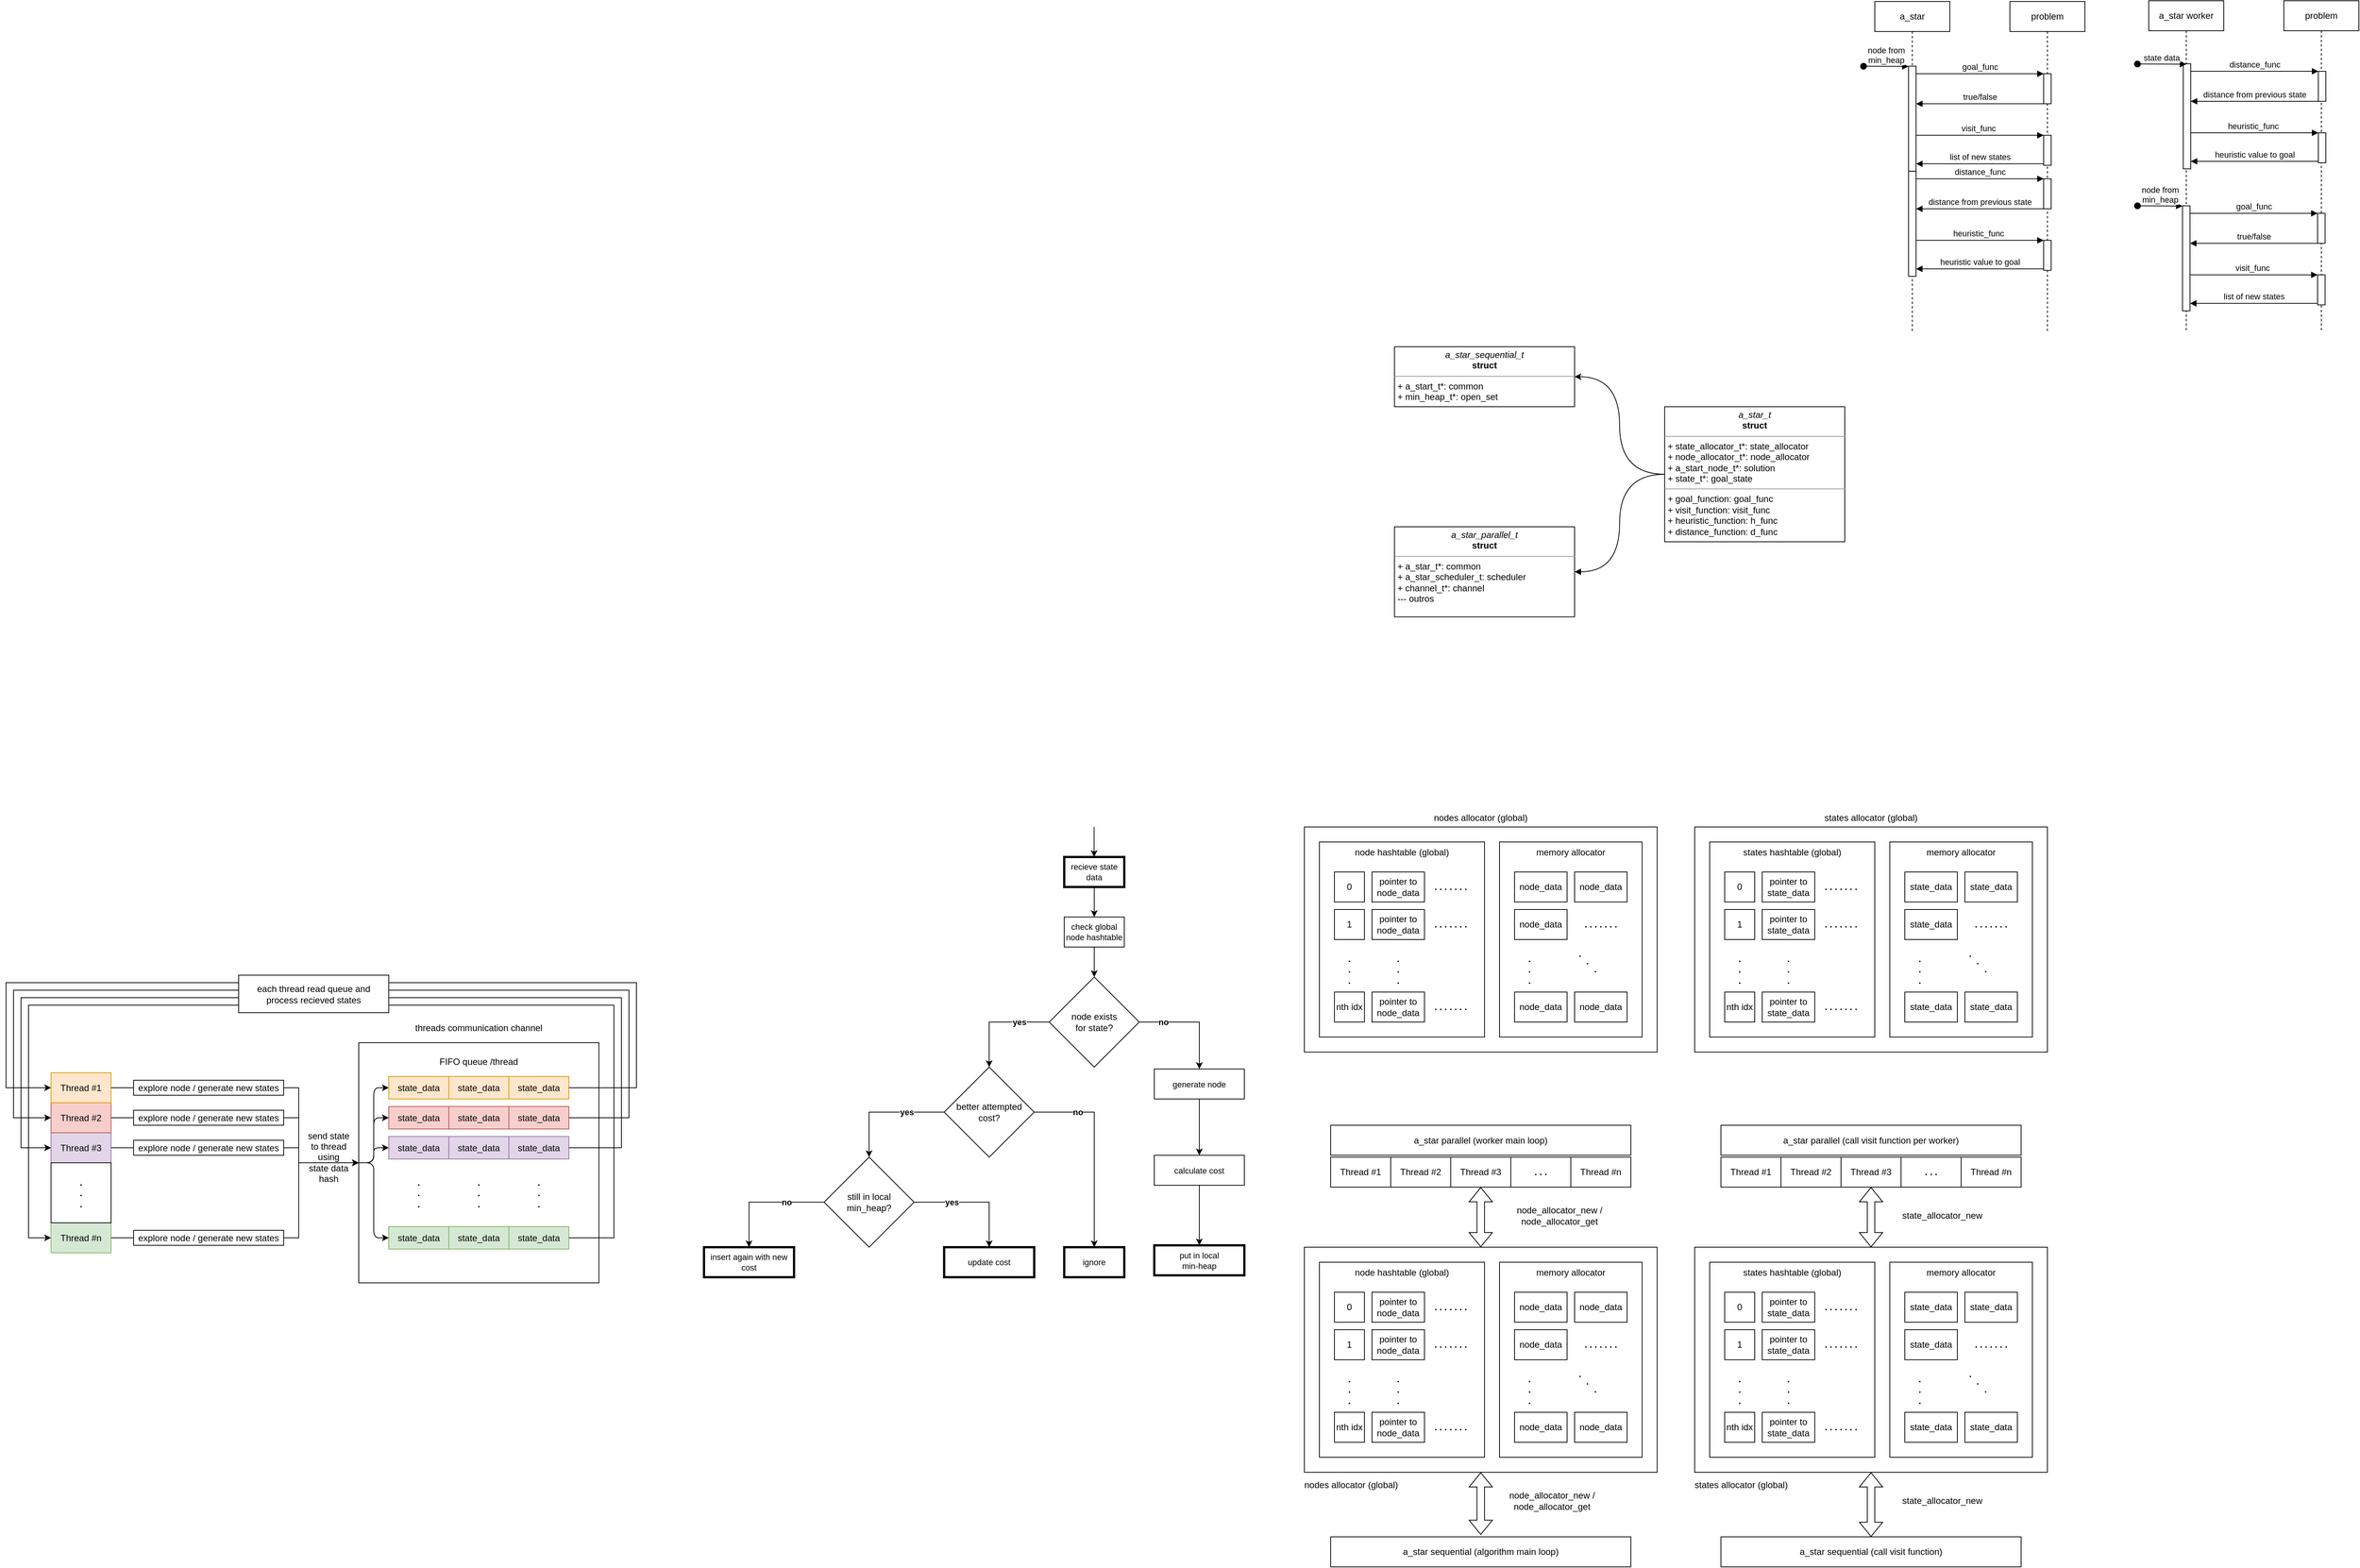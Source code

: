 <mxfile version="21.5.0" type="device">
  <diagram name="Page-1" id="2YBvvXClWsGukQMizWep">
    <mxGraphModel dx="5734" dy="4144" grid="1" gridSize="10" guides="1" tooltips="1" connect="1" arrows="1" fold="1" page="1" pageScale="1" pageWidth="850" pageHeight="1100" math="0" shadow="0">
      <root>
        <mxCell id="0" />
        <mxCell id="1" parent="0" />
        <mxCell id="73" value="heuristic_func" style="html=1;verticalAlign=bottom;endArrow=block;edgeStyle=elbowEdgeStyle;elbow=vertical;curved=0;rounded=0;" parent="1" target="77" edge="1">
          <mxGeometry relative="1" as="geometry">
            <mxPoint x="2616.074" y="-565" as="sourcePoint" />
            <Array as="points">
              <mxPoint x="2696" y="-565" />
              <mxPoint x="2716" y="-615" />
            </Array>
            <mxPoint x="2801" y="-615" as="targetPoint" />
          </mxGeometry>
        </mxCell>
        <mxCell id="41" value="visit_func" style="html=1;verticalAlign=bottom;endArrow=block;edgeStyle=elbowEdgeStyle;elbow=vertical;curved=0;rounded=0;" parent="1" target="40" edge="1">
          <mxGeometry relative="1" as="geometry">
            <mxPoint x="2615.074" y="-375.74" as="sourcePoint" />
            <Array as="points">
              <mxPoint x="2695" y="-375.74" />
              <mxPoint x="2715" y="-425.74" />
            </Array>
            <mxPoint x="2800" y="-425.74" as="targetPoint" />
          </mxGeometry>
        </mxCell>
        <mxCell id="tidbYzzNBCGmN1ZPOfvm-26" value="" style="rounded=0;whiteSpace=wrap;html=1;" parent="1" vertex="1">
          <mxGeometry x="180" y="647.5" width="320" height="320" as="geometry" />
        </mxCell>
        <mxCell id="6" style="edgeStyle=orthogonalEdgeStyle;html=1;exitX=0;exitY=0.5;exitDx=0;exitDy=0;entryX=0;entryY=0.5;entryDx=0;entryDy=0;" parent="1" source="tidbYzzNBCGmN1ZPOfvm-26" target="tidbYzzNBCGmN1ZPOfvm-33" edge="1">
          <mxGeometry relative="1" as="geometry">
            <Array as="points">
              <mxPoint x="200" y="807.5" />
              <mxPoint x="200" y="747.5" />
            </Array>
          </mxGeometry>
        </mxCell>
        <mxCell id="7" style="edgeStyle=orthogonalEdgeStyle;html=1;exitX=0;exitY=0.5;exitDx=0;exitDy=0;entryX=0;entryY=0.5;entryDx=0;entryDy=0;" parent="1" source="tidbYzzNBCGmN1ZPOfvm-26" target="tidbYzzNBCGmN1ZPOfvm-51" edge="1">
          <mxGeometry relative="1" as="geometry">
            <Array as="points">
              <mxPoint x="200" y="807.5" />
              <mxPoint x="200" y="787.5" />
            </Array>
          </mxGeometry>
        </mxCell>
        <mxCell id="8" style="edgeStyle=orthogonalEdgeStyle;html=1;exitX=0;exitY=0.5;exitDx=0;exitDy=0;entryX=0;entryY=0.5;entryDx=0;entryDy=0;" parent="1" source="tidbYzzNBCGmN1ZPOfvm-26" target="tidbYzzNBCGmN1ZPOfvm-69" edge="1">
          <mxGeometry relative="1" as="geometry">
            <Array as="points">
              <mxPoint x="200" y="807.5" />
              <mxPoint x="200" y="907.5" />
            </Array>
          </mxGeometry>
        </mxCell>
        <mxCell id="tidbYzzNBCGmN1ZPOfvm-231" value="states allocator (global)" style="rounded=0;whiteSpace=wrap;html=1;verticalAlign=top;spacing=-24;" parent="1" vertex="1">
          <mxGeometry x="1960" y="360" width="470" height="300" as="geometry" />
        </mxCell>
        <mxCell id="3" style="edgeStyle=orthogonalEdgeStyle;html=1;exitX=0;exitY=0.5;exitDx=0;exitDy=0;entryX=0;entryY=0.5;entryDx=0;entryDy=0;" parent="1" source="tidbYzzNBCGmN1ZPOfvm-26" target="tidbYzzNBCGmN1ZPOfvm-116" edge="1">
          <mxGeometry relative="1" as="geometry">
            <Array as="points">
              <mxPoint x="200" y="807.5" />
              <mxPoint x="200" y="707.5" />
            </Array>
          </mxGeometry>
        </mxCell>
        <mxCell id="tidbYzzNBCGmN1ZPOfvm-110" style="edgeStyle=orthogonalEdgeStyle;rounded=0;orthogonalLoop=1;jettySize=auto;html=1;entryX=0;entryY=0.5;entryDx=0;entryDy=0;startArrow=none;" parent="1" source="24" target="tidbYzzNBCGmN1ZPOfvm-26" edge="1">
          <mxGeometry relative="1" as="geometry">
            <Array as="points">
              <mxPoint x="100" y="907.5" />
              <mxPoint x="100" y="807.5" />
            </Array>
          </mxGeometry>
        </mxCell>
        <mxCell id="tidbYzzNBCGmN1ZPOfvm-23" value="Thread #n" style="rounded=0;whiteSpace=wrap;html=1;fillColor=#d5e8d4;strokeColor=#82b366;" parent="1" vertex="1">
          <mxGeometry x="-230" y="887.5" width="80" height="40" as="geometry" />
        </mxCell>
        <mxCell id="tidbYzzNBCGmN1ZPOfvm-109" style="edgeStyle=orthogonalEdgeStyle;rounded=0;orthogonalLoop=1;jettySize=auto;html=1;entryX=0;entryY=0.5;entryDx=0;entryDy=0;startArrow=none;" parent="1" source="22" target="tidbYzzNBCGmN1ZPOfvm-26" edge="1">
          <mxGeometry relative="1" as="geometry">
            <Array as="points">
              <mxPoint x="100" y="787.5" />
              <mxPoint x="100" y="807.5" />
            </Array>
          </mxGeometry>
        </mxCell>
        <mxCell id="tidbYzzNBCGmN1ZPOfvm-22" value="Thread #3" style="rounded=0;whiteSpace=wrap;html=1;fillColor=#e1d5e7;strokeColor=#9673a6;" parent="1" vertex="1">
          <mxGeometry x="-230" y="767.5" width="80" height="40" as="geometry" />
        </mxCell>
        <mxCell id="tidbYzzNBCGmN1ZPOfvm-108" style="edgeStyle=orthogonalEdgeStyle;rounded=0;orthogonalLoop=1;jettySize=auto;html=1;entryX=0;entryY=0.5;entryDx=0;entryDy=0;endArrow=none;endFill=0;startArrow=none;" parent="1" source="20" target="tidbYzzNBCGmN1ZPOfvm-26" edge="1">
          <mxGeometry relative="1" as="geometry">
            <Array as="points">
              <mxPoint x="100" y="747.5" />
              <mxPoint x="100" y="807.5" />
            </Array>
          </mxGeometry>
        </mxCell>
        <mxCell id="tidbYzzNBCGmN1ZPOfvm-21" value="Thread #2" style="rounded=0;whiteSpace=wrap;html=1;fillColor=#f8cecc;strokeColor=#b85450;" parent="1" vertex="1">
          <mxGeometry x="-230" y="727.5" width="80" height="40" as="geometry" />
        </mxCell>
        <mxCell id="aM9ryv3xv72pqoxQDRHE-1" value="a_star worker" style="shape=umlLifeline;perimeter=lifelinePerimeter;whiteSpace=wrap;html=1;container=0;dropTarget=0;collapsible=0;recursiveResize=0;outlineConnect=0;portConstraint=eastwest;newEdgeStyle={&quot;edgeStyle&quot;:&quot;elbowEdgeStyle&quot;,&quot;elbow&quot;:&quot;vertical&quot;,&quot;curved&quot;:0,&quot;rounded&quot;:0};" parent="1" vertex="1">
          <mxGeometry x="2565" y="-741" width="100" height="440" as="geometry" />
        </mxCell>
        <mxCell id="aM9ryv3xv72pqoxQDRHE-2" value="" style="html=1;points=[];perimeter=orthogonalPerimeter;outlineConnect=0;targetShapes=umlLifeline;portConstraint=eastwest;newEdgeStyle={&quot;edgeStyle&quot;:&quot;elbowEdgeStyle&quot;,&quot;elbow&quot;:&quot;vertical&quot;,&quot;curved&quot;:0,&quot;rounded&quot;:0};" parent="aM9ryv3xv72pqoxQDRHE-1" vertex="1">
          <mxGeometry x="45" y="273.26" width="10" height="140" as="geometry" />
        </mxCell>
        <mxCell id="aM9ryv3xv72pqoxQDRHE-3" value="node from &lt;br&gt;min_heap&lt;br&gt;" style="html=1;verticalAlign=bottom;startArrow=oval;endArrow=block;startSize=8;edgeStyle=elbowEdgeStyle;elbow=vertical;curved=0;rounded=0;" parent="aM9ryv3xv72pqoxQDRHE-1" target="aM9ryv3xv72pqoxQDRHE-2" edge="1">
          <mxGeometry relative="1" as="geometry">
            <mxPoint x="-15" y="273.26" as="sourcePoint" />
          </mxGeometry>
        </mxCell>
        <mxCell id="74" value="" style="html=1;points=[];perimeter=orthogonalPerimeter;outlineConnect=0;targetShapes=umlLifeline;portConstraint=eastwest;newEdgeStyle={&quot;edgeStyle&quot;:&quot;elbowEdgeStyle&quot;,&quot;elbow&quot;:&quot;vertical&quot;,&quot;curved&quot;:0,&quot;rounded&quot;:0};" parent="aM9ryv3xv72pqoxQDRHE-1" vertex="1">
          <mxGeometry x="46" y="84" width="10" height="140" as="geometry" />
        </mxCell>
        <mxCell id="81" value="state data" style="html=1;verticalAlign=bottom;startArrow=oval;endArrow=block;startSize=8;edgeStyle=elbowEdgeStyle;elbow=vertical;curved=0;rounded=0;" parent="aM9ryv3xv72pqoxQDRHE-1" edge="1">
          <mxGeometry relative="1" as="geometry">
            <mxPoint x="-15" y="84.26" as="sourcePoint" />
            <mxPoint x="50" y="84.26" as="targetPoint" />
          </mxGeometry>
        </mxCell>
        <mxCell id="aM9ryv3xv72pqoxQDRHE-5" value="problem" style="shape=umlLifeline;perimeter=lifelinePerimeter;whiteSpace=wrap;html=1;container=0;dropTarget=0;collapsible=0;recursiveResize=0;outlineConnect=0;portConstraint=eastwest;newEdgeStyle={&quot;edgeStyle&quot;:&quot;elbowEdgeStyle&quot;,&quot;elbow&quot;:&quot;vertical&quot;,&quot;curved&quot;:0,&quot;rounded&quot;:0};" parent="1" vertex="1">
          <mxGeometry x="2745" y="-741" width="100" height="440" as="geometry" />
        </mxCell>
        <mxCell id="aM9ryv3xv72pqoxQDRHE-6" value="" style="html=1;points=[];perimeter=orthogonalPerimeter;outlineConnect=0;targetShapes=umlLifeline;portConstraint=eastwest;newEdgeStyle={&quot;edgeStyle&quot;:&quot;elbowEdgeStyle&quot;,&quot;elbow&quot;:&quot;vertical&quot;,&quot;curved&quot;:0,&quot;rounded&quot;:0};" parent="aM9ryv3xv72pqoxQDRHE-5" vertex="1">
          <mxGeometry x="45" y="283.26" width="10" height="40" as="geometry" />
        </mxCell>
        <mxCell id="40" value="" style="html=1;points=[];perimeter=orthogonalPerimeter;outlineConnect=0;targetShapes=umlLifeline;portConstraint=eastwest;newEdgeStyle={&quot;edgeStyle&quot;:&quot;elbowEdgeStyle&quot;,&quot;elbow&quot;:&quot;vertical&quot;,&quot;curved&quot;:0,&quot;rounded&quot;:0};" parent="aM9ryv3xv72pqoxQDRHE-5" vertex="1">
          <mxGeometry x="45" y="365.26" width="10" height="40" as="geometry" />
        </mxCell>
        <mxCell id="76" value="" style="html=1;points=[];perimeter=orthogonalPerimeter;outlineConnect=0;targetShapes=umlLifeline;portConstraint=eastwest;newEdgeStyle={&quot;edgeStyle&quot;:&quot;elbowEdgeStyle&quot;,&quot;elbow&quot;:&quot;vertical&quot;,&quot;curved&quot;:0,&quot;rounded&quot;:0};" parent="aM9ryv3xv72pqoxQDRHE-5" vertex="1">
          <mxGeometry x="46" y="94" width="10" height="40" as="geometry" />
        </mxCell>
        <mxCell id="77" value="" style="html=1;points=[];perimeter=orthogonalPerimeter;outlineConnect=0;targetShapes=umlLifeline;portConstraint=eastwest;newEdgeStyle={&quot;edgeStyle&quot;:&quot;elbowEdgeStyle&quot;,&quot;elbow&quot;:&quot;vertical&quot;,&quot;curved&quot;:0,&quot;rounded&quot;:0};" parent="aM9ryv3xv72pqoxQDRHE-5" vertex="1">
          <mxGeometry x="46" y="176" width="10" height="40" as="geometry" />
        </mxCell>
        <mxCell id="aM9ryv3xv72pqoxQDRHE-7" value="goal_func" style="html=1;verticalAlign=bottom;endArrow=block;edgeStyle=elbowEdgeStyle;elbow=vertical;curved=0;rounded=0;" parent="1" source="aM9ryv3xv72pqoxQDRHE-2" target="aM9ryv3xv72pqoxQDRHE-6" edge="1">
          <mxGeometry relative="1" as="geometry">
            <mxPoint x="2720" y="-447.74" as="sourcePoint" />
            <Array as="points">
              <mxPoint x="2705" y="-457.74" />
            </Array>
          </mxGeometry>
        </mxCell>
        <mxCell id="aM9ryv3xv72pqoxQDRHE-9" value="true/false" style="html=1;verticalAlign=bottom;endArrow=block;edgeStyle=elbowEdgeStyle;elbow=vertical;curved=0;rounded=0;" parent="1" source="aM9ryv3xv72pqoxQDRHE-6" target="aM9ryv3xv72pqoxQDRHE-2" edge="1">
          <mxGeometry relative="1" as="geometry">
            <mxPoint x="2700" y="-417.74" as="sourcePoint" />
            <Array as="points">
              <mxPoint x="2715" y="-417.74" />
            </Array>
            <mxPoint x="2625" y="-417.74" as="targetPoint" />
          </mxGeometry>
        </mxCell>
        <mxCell id="tidbYzzNBCGmN1ZPOfvm-1" value="state_data" style="rounded=0;whiteSpace=wrap;html=1;fillColor=#ffe6cc;strokeColor=#d79b00;" parent="1" vertex="1">
          <mxGeometry x="380" y="692.5" width="80" height="30" as="geometry" />
        </mxCell>
        <mxCell id="tidbYzzNBCGmN1ZPOfvm-10" value="" style="endArrow=classic;html=1;rounded=0;entryX=0;entryY=0.5;entryDx=0;entryDy=0;exitX=1;exitY=0.5;exitDx=0;exitDy=0;edgeStyle=orthogonalEdgeStyle;" parent="1" source="tidbYzzNBCGmN1ZPOfvm-1" target="tidbYzzNBCGmN1ZPOfvm-20" edge="1">
          <mxGeometry width="50" height="50" relative="1" as="geometry">
            <mxPoint x="700" y="707" as="sourcePoint" />
            <mxPoint x="780" y="707" as="targetPoint" />
            <Array as="points">
              <mxPoint x="550" y="707.5" />
              <mxPoint x="550" y="567.5" />
              <mxPoint x="-290" y="567.5" />
              <mxPoint x="-290" y="707.5" />
            </Array>
          </mxGeometry>
        </mxCell>
        <mxCell id="tidbYzzNBCGmN1ZPOfvm-107" style="edgeStyle=orthogonalEdgeStyle;rounded=0;orthogonalLoop=1;jettySize=auto;html=1;entryX=0;entryY=0.5;entryDx=0;entryDy=0;endArrow=none;endFill=0;startArrow=none;" parent="1" source="16" target="tidbYzzNBCGmN1ZPOfvm-26" edge="1">
          <mxGeometry relative="1" as="geometry">
            <Array as="points">
              <mxPoint x="100" y="707.5" />
              <mxPoint x="100" y="807.5" />
            </Array>
          </mxGeometry>
        </mxCell>
        <mxCell id="tidbYzzNBCGmN1ZPOfvm-20" value="Thread #1" style="rounded=0;whiteSpace=wrap;html=1;fillColor=#ffe6cc;strokeColor=#d79b00;" parent="1" vertex="1">
          <mxGeometry x="-230" y="687.5" width="80" height="40" as="geometry" />
        </mxCell>
        <mxCell id="tidbYzzNBCGmN1ZPOfvm-24" value=".&lt;br&gt;.&lt;br&gt;." style="rounded=0;whiteSpace=wrap;html=1;fontStyle=1" parent="1" vertex="1">
          <mxGeometry x="-230" y="807.5" width="80" height="80" as="geometry" />
        </mxCell>
        <mxCell id="tidbYzzNBCGmN1ZPOfvm-33" value="state_data" style="rounded=0;whiteSpace=wrap;html=1;fillColor=#f8cecc;strokeColor=#b85450;" parent="1" vertex="1">
          <mxGeometry x="220" y="732.5" width="80" height="30" as="geometry" />
        </mxCell>
        <mxCell id="tidbYzzNBCGmN1ZPOfvm-34" value="state_data" style="rounded=0;whiteSpace=wrap;html=1;fillColor=#f8cecc;strokeColor=#b85450;" parent="1" vertex="1">
          <mxGeometry x="380" y="732.5" width="80" height="30" as="geometry" />
        </mxCell>
        <mxCell id="tidbYzzNBCGmN1ZPOfvm-51" value="state_data" style="rounded=0;whiteSpace=wrap;html=1;fillColor=#e1d5e7;strokeColor=#9673a6;" parent="1" vertex="1">
          <mxGeometry x="220" y="772.5" width="80" height="30" as="geometry" />
        </mxCell>
        <mxCell id="tidbYzzNBCGmN1ZPOfvm-52" value="state_data" style="rounded=0;whiteSpace=wrap;html=1;fillColor=#e1d5e7;strokeColor=#9673a6;" parent="1" vertex="1">
          <mxGeometry x="380" y="772.5" width="80" height="30" as="geometry" />
        </mxCell>
        <mxCell id="tidbYzzNBCGmN1ZPOfvm-69" value="state_data" style="rounded=0;whiteSpace=wrap;html=1;fillColor=#d5e8d4;strokeColor=#82b366;" parent="1" vertex="1">
          <mxGeometry x="220" y="892.5" width="80" height="30" as="geometry" />
        </mxCell>
        <mxCell id="tidbYzzNBCGmN1ZPOfvm-70" value="state_data" style="rounded=0;whiteSpace=wrap;html=1;fillColor=#d5e8d4;strokeColor=#82b366;" parent="1" vertex="1">
          <mxGeometry x="380" y="892.5" width="80" height="30" as="geometry" />
        </mxCell>
        <mxCell id="tidbYzzNBCGmN1ZPOfvm-76" value=".&lt;br&gt;&lt;div&gt;.&lt;/div&gt;&lt;div&gt;.&lt;br&gt;&lt;/div&gt;" style="text;html=1;strokeColor=none;fillColor=none;align=center;verticalAlign=middle;whiteSpace=wrap;rounded=0;fontStyle=1" parent="1" vertex="1">
          <mxGeometry x="220" y="807.5" width="80" height="80" as="geometry" />
        </mxCell>
        <mxCell id="tidbYzzNBCGmN1ZPOfvm-111" value="threads communication channel" style="text;html=1;strokeColor=none;fillColor=none;align=center;verticalAlign=middle;whiteSpace=wrap;rounded=0;" parent="1" vertex="1">
          <mxGeometry x="180" y="607.5" width="320" height="40" as="geometry" />
        </mxCell>
        <mxCell id="tidbYzzNBCGmN1ZPOfvm-113" value="FIFO queue /thread" style="text;html=1;strokeColor=none;fillColor=none;align=center;verticalAlign=middle;whiteSpace=wrap;rounded=0;" parent="1" vertex="1">
          <mxGeometry x="220" y="657.5" width="240" height="30" as="geometry" />
        </mxCell>
        <mxCell id="tidbYzzNBCGmN1ZPOfvm-114" value="send state to thread using state data hash" style="text;html=1;strokeColor=none;fillColor=none;align=center;verticalAlign=middle;whiteSpace=wrap;rounded=0;" parent="1" vertex="1">
          <mxGeometry x="110" y="749.5" width="60" height="100" as="geometry" />
        </mxCell>
        <mxCell id="tidbYzzNBCGmN1ZPOfvm-115" value="state_data" style="rounded=0;whiteSpace=wrap;html=1;fillColor=#ffe6cc;strokeColor=#d79b00;" parent="1" vertex="1">
          <mxGeometry x="300" y="692.5" width="80" height="30" as="geometry" />
        </mxCell>
        <mxCell id="tidbYzzNBCGmN1ZPOfvm-116" value="state_data" style="rounded=0;whiteSpace=wrap;html=1;fillColor=#ffe6cc;strokeColor=#d79b00;" parent="1" vertex="1">
          <mxGeometry x="220" y="692.5" width="80" height="30" as="geometry" />
        </mxCell>
        <mxCell id="tidbYzzNBCGmN1ZPOfvm-117" value="state_data" style="rounded=0;whiteSpace=wrap;html=1;fillColor=#f8cecc;strokeColor=#b85450;" parent="1" vertex="1">
          <mxGeometry x="300" y="732.5" width="80" height="30" as="geometry" />
        </mxCell>
        <mxCell id="tidbYzzNBCGmN1ZPOfvm-119" value="state_data" style="rounded=0;whiteSpace=wrap;html=1;fillColor=#e1d5e7;strokeColor=#9673a6;" parent="1" vertex="1">
          <mxGeometry x="300" y="772.5" width="80" height="30" as="geometry" />
        </mxCell>
        <mxCell id="tidbYzzNBCGmN1ZPOfvm-121" value="state_data" style="rounded=0;whiteSpace=wrap;html=1;fillColor=#d5e8d4;strokeColor=#82b366;" parent="1" vertex="1">
          <mxGeometry x="300" y="892.5" width="80" height="30" as="geometry" />
        </mxCell>
        <mxCell id="tidbYzzNBCGmN1ZPOfvm-123" value=".&lt;br&gt;&lt;div&gt;.&lt;/div&gt;&lt;div&gt;.&lt;br&gt;&lt;/div&gt;" style="text;html=1;strokeColor=none;fillColor=none;align=center;verticalAlign=middle;whiteSpace=wrap;rounded=0;fontStyle=1" parent="1" vertex="1">
          <mxGeometry x="300" y="807.5" width="80" height="80" as="geometry" />
        </mxCell>
        <mxCell id="tidbYzzNBCGmN1ZPOfvm-124" value=".&lt;br&gt;&lt;div&gt;.&lt;/div&gt;&lt;div&gt;.&lt;br&gt;&lt;/div&gt;" style="text;html=1;strokeColor=none;fillColor=none;align=center;verticalAlign=middle;whiteSpace=wrap;rounded=0;fontStyle=1" parent="1" vertex="1">
          <mxGeometry x="380" y="807.5" width="80" height="80" as="geometry" />
        </mxCell>
        <mxCell id="tidbYzzNBCGmN1ZPOfvm-130" style="edgeStyle=orthogonalEdgeStyle;curved=1;rounded=0;orthogonalLoop=1;jettySize=auto;html=1;entryX=0.5;entryY=0;entryDx=0;entryDy=0;" parent="1" source="tidbYzzNBCGmN1ZPOfvm-128" target="tidbYzzNBCGmN1ZPOfvm-129" edge="1">
          <mxGeometry relative="1" as="geometry" />
        </mxCell>
        <mxCell id="tidbYzzNBCGmN1ZPOfvm-128" value="recieve state data" style="rounded=0;whiteSpace=wrap;html=1;fontSize=11;strokeWidth=3;" parent="1" vertex="1">
          <mxGeometry x="1120" y="400" width="80" height="40" as="geometry" />
        </mxCell>
        <mxCell id="tidbYzzNBCGmN1ZPOfvm-162" style="edgeStyle=orthogonalEdgeStyle;curved=1;rounded=0;orthogonalLoop=1;jettySize=auto;html=1;exitX=0.5;exitY=1;exitDx=0;exitDy=0;entryX=0.5;entryY=0;entryDx=0;entryDy=0;" parent="1" source="tidbYzzNBCGmN1ZPOfvm-129" target="tidbYzzNBCGmN1ZPOfvm-161" edge="1">
          <mxGeometry relative="1" as="geometry" />
        </mxCell>
        <mxCell id="tidbYzzNBCGmN1ZPOfvm-129" value="check global node hashtable" style="rounded=0;whiteSpace=wrap;html=1;fontSize=11;" parent="1" vertex="1">
          <mxGeometry x="1120" y="480" width="80" height="40" as="geometry" />
        </mxCell>
        <mxCell id="tidbYzzNBCGmN1ZPOfvm-168" value="yes" style="edgeStyle=orthogonalEdgeStyle;rounded=0;orthogonalLoop=1;jettySize=auto;html=1;entryX=0.5;entryY=0;entryDx=0;entryDy=0;fontStyle=1" parent="1" source="tidbYzzNBCGmN1ZPOfvm-161" target="tidbYzzNBCGmN1ZPOfvm-167" edge="1">
          <mxGeometry x="-0.429" relative="1" as="geometry">
            <mxPoint as="offset" />
          </mxGeometry>
        </mxCell>
        <mxCell id="tidbYzzNBCGmN1ZPOfvm-171" value="no" style="edgeStyle=orthogonalEdgeStyle;rounded=0;orthogonalLoop=1;jettySize=auto;html=1;entryX=0.5;entryY=0;entryDx=0;entryDy=0;fontStyle=1" parent="1" source="tidbYzzNBCGmN1ZPOfvm-161" target="34" edge="1">
          <mxGeometry x="-0.555" relative="1" as="geometry">
            <mxPoint as="offset" />
          </mxGeometry>
        </mxCell>
        <mxCell id="tidbYzzNBCGmN1ZPOfvm-161" value="node exists &lt;br&gt;for state?" style="rhombus;whiteSpace=wrap;html=1;" parent="1" vertex="1">
          <mxGeometry x="1100" y="560" width="120" height="120" as="geometry" />
        </mxCell>
        <mxCell id="tidbYzzNBCGmN1ZPOfvm-175" value="yes" style="edgeStyle=orthogonalEdgeStyle;rounded=0;orthogonalLoop=1;jettySize=auto;html=1;entryX=0.5;entryY=0;entryDx=0;entryDy=0;fontStyle=1" parent="1" source="tidbYzzNBCGmN1ZPOfvm-167" target="tidbYzzNBCGmN1ZPOfvm-174" edge="1">
          <mxGeometry x="-0.374" relative="1" as="geometry">
            <mxPoint as="offset" />
          </mxGeometry>
        </mxCell>
        <mxCell id="tidbYzzNBCGmN1ZPOfvm-177" value="no" style="edgeStyle=orthogonalEdgeStyle;rounded=0;orthogonalLoop=1;jettySize=auto;html=1;entryX=0.5;entryY=0;entryDx=0;entryDy=0;fontStyle=1" parent="1" source="tidbYzzNBCGmN1ZPOfvm-167" target="tidbYzzNBCGmN1ZPOfvm-176" edge="1">
          <mxGeometry x="-0.555" relative="1" as="geometry">
            <mxPoint as="offset" />
          </mxGeometry>
        </mxCell>
        <mxCell id="tidbYzzNBCGmN1ZPOfvm-167" value="better attempted cost?" style="rhombus;whiteSpace=wrap;html=1;" parent="1" vertex="1">
          <mxGeometry x="960" y="680" width="120" height="120" as="geometry" />
        </mxCell>
        <mxCell id="tidbYzzNBCGmN1ZPOfvm-170" value="put in local&lt;br&gt;min-heap" style="rounded=0;whiteSpace=wrap;html=1;fontSize=11;strokeWidth=3;" parent="1" vertex="1">
          <mxGeometry x="1240" y="917.5" width="120" height="40" as="geometry" />
        </mxCell>
        <mxCell id="tidbYzzNBCGmN1ZPOfvm-180" value="yes" style="edgeStyle=orthogonalEdgeStyle;rounded=0;orthogonalLoop=1;jettySize=auto;html=1;entryX=0.5;entryY=0;entryDx=0;entryDy=0;fontStyle=1" parent="1" source="tidbYzzNBCGmN1ZPOfvm-174" target="tidbYzzNBCGmN1ZPOfvm-179" edge="1">
          <mxGeometry x="-0.375" relative="1" as="geometry">
            <mxPoint as="offset" />
          </mxGeometry>
        </mxCell>
        <mxCell id="tidbYzzNBCGmN1ZPOfvm-182" value="no" style="edgeStyle=orthogonalEdgeStyle;rounded=0;orthogonalLoop=1;jettySize=auto;html=1;entryX=0.5;entryY=0;entryDx=0;entryDy=0;fontStyle=1" parent="1" source="tidbYzzNBCGmN1ZPOfvm-174" target="tidbYzzNBCGmN1ZPOfvm-181" edge="1">
          <mxGeometry x="-0.375" relative="1" as="geometry">
            <mxPoint as="offset" />
          </mxGeometry>
        </mxCell>
        <mxCell id="tidbYzzNBCGmN1ZPOfvm-174" value="still in local &lt;br&gt;min_heap?" style="rhombus;whiteSpace=wrap;html=1;" parent="1" vertex="1">
          <mxGeometry x="800" y="800" width="120" height="120" as="geometry" />
        </mxCell>
        <mxCell id="tidbYzzNBCGmN1ZPOfvm-176" value="ignore" style="rounded=0;whiteSpace=wrap;html=1;fontSize=11;strokeWidth=3;" parent="1" vertex="1">
          <mxGeometry x="1120" y="920" width="80" height="40" as="geometry" />
        </mxCell>
        <mxCell id="tidbYzzNBCGmN1ZPOfvm-179" value="update cost" style="rounded=0;whiteSpace=wrap;html=1;fontSize=11;strokeWidth=3;" parent="1" vertex="1">
          <mxGeometry x="960" y="920" width="120" height="40" as="geometry" />
        </mxCell>
        <mxCell id="tidbYzzNBCGmN1ZPOfvm-181" value="insert again with new cost" style="rounded=0;whiteSpace=wrap;html=1;fontSize=11;strokeWidth=3;" parent="1" vertex="1">
          <mxGeometry x="640" y="920" width="120" height="40" as="geometry" />
        </mxCell>
        <mxCell id="tidbYzzNBCGmN1ZPOfvm-185" style="rounded=0;orthogonalLoop=1;jettySize=auto;html=1;entryX=0.5;entryY=0;entryDx=0;entryDy=0;" parent="1" edge="1">
          <mxGeometry relative="1" as="geometry">
            <mxPoint x="1159.81" y="360" as="sourcePoint" />
            <mxPoint x="1159.81" y="400" as="targetPoint" />
          </mxGeometry>
        </mxCell>
        <mxCell id="tidbYzzNBCGmN1ZPOfvm-195" value="states hashtable (global)" style="rounded=0;whiteSpace=wrap;html=1;verticalAlign=top;" parent="1" vertex="1">
          <mxGeometry x="1980" y="380" width="220" height="260" as="geometry" />
        </mxCell>
        <mxCell id="tidbYzzNBCGmN1ZPOfvm-196" value="0" style="rounded=0;whiteSpace=wrap;html=1;" parent="1" vertex="1">
          <mxGeometry x="2000" y="420" width="40" height="40" as="geometry" />
        </mxCell>
        <mxCell id="tidbYzzNBCGmN1ZPOfvm-197" value="1" style="rounded=0;whiteSpace=wrap;html=1;" parent="1" vertex="1">
          <mxGeometry x="2000" y="470" width="40" height="40" as="geometry" />
        </mxCell>
        <mxCell id="tidbYzzNBCGmN1ZPOfvm-199" value="nth idx" style="rounded=0;whiteSpace=wrap;html=1;" parent="1" vertex="1">
          <mxGeometry x="2000" y="580" width="40" height="40" as="geometry" />
        </mxCell>
        <mxCell id="tidbYzzNBCGmN1ZPOfvm-200" value="pointer to state_data" style="rounded=0;whiteSpace=wrap;html=1;" parent="1" vertex="1">
          <mxGeometry x="2050" y="420" width="70" height="40" as="geometry" />
        </mxCell>
        <mxCell id="tidbYzzNBCGmN1ZPOfvm-201" value="pointer to state_data" style="rounded=0;whiteSpace=wrap;html=1;" parent="1" vertex="1">
          <mxGeometry x="2050" y="470" width="70" height="40" as="geometry" />
        </mxCell>
        <mxCell id="tidbYzzNBCGmN1ZPOfvm-203" value="pointer to state_data" style="rounded=0;whiteSpace=wrap;html=1;" parent="1" vertex="1">
          <mxGeometry x="2050" y="580" width="70" height="40" as="geometry" />
        </mxCell>
        <mxCell id="tidbYzzNBCGmN1ZPOfvm-204" value="&lt;b&gt;.&lt;br&gt;&lt;/b&gt;&lt;div&gt;&lt;b&gt;.&lt;/b&gt;&lt;/div&gt;&lt;div&gt;&lt;b&gt;.&lt;br&gt;&lt;/b&gt;&lt;/div&gt;" style="text;html=1;strokeColor=none;fillColor=none;align=center;verticalAlign=middle;whiteSpace=wrap;rounded=0;" parent="1" vertex="1">
          <mxGeometry x="2000" y="520" width="40" height="60" as="geometry" />
        </mxCell>
        <mxCell id="tidbYzzNBCGmN1ZPOfvm-205" value="&lt;b&gt;.&lt;br&gt;&lt;/b&gt;&lt;div&gt;&lt;b&gt;.&lt;/b&gt;&lt;/div&gt;&lt;div&gt;&lt;b&gt;.&lt;br&gt;&lt;/b&gt;&lt;/div&gt;" style="text;html=1;strokeColor=none;fillColor=none;align=center;verticalAlign=middle;whiteSpace=wrap;rounded=0;" parent="1" vertex="1">
          <mxGeometry x="2050" y="520" width="70" height="60" as="geometry" />
        </mxCell>
        <mxCell id="tidbYzzNBCGmN1ZPOfvm-206" value=". . . . . . . " style="text;html=1;strokeColor=none;fillColor=none;align=center;verticalAlign=middle;whiteSpace=wrap;rounded=0;fontStyle=1" parent="1" vertex="1">
          <mxGeometry x="2120" y="420" width="70" height="40" as="geometry" />
        </mxCell>
        <mxCell id="tidbYzzNBCGmN1ZPOfvm-207" value="&lt;b&gt;. . . . . . . &lt;/b&gt;" style="text;html=1;strokeColor=none;fillColor=none;align=center;verticalAlign=middle;whiteSpace=wrap;rounded=0;" parent="1" vertex="1">
          <mxGeometry x="2120" y="470" width="70" height="40" as="geometry" />
        </mxCell>
        <mxCell id="tidbYzzNBCGmN1ZPOfvm-209" value="&lt;b&gt;. . . . . . . &lt;/b&gt;" style="text;html=1;strokeColor=none;fillColor=none;align=center;verticalAlign=middle;whiteSpace=wrap;rounded=0;" parent="1" vertex="1">
          <mxGeometry x="2120" y="580" width="70" height="40" as="geometry" />
        </mxCell>
        <mxCell id="tidbYzzNBCGmN1ZPOfvm-216" value="memory allocator" style="rounded=0;whiteSpace=wrap;html=1;verticalAlign=top;" parent="1" vertex="1">
          <mxGeometry x="2220" y="380" width="190" height="260" as="geometry" />
        </mxCell>
        <mxCell id="tidbYzzNBCGmN1ZPOfvm-221" value="state_data" style="rounded=0;whiteSpace=wrap;html=1;" parent="1" vertex="1">
          <mxGeometry x="2240" y="420" width="70" height="40" as="geometry" />
        </mxCell>
        <mxCell id="tidbYzzNBCGmN1ZPOfvm-222" value="state_data" style="rounded=0;whiteSpace=wrap;html=1;" parent="1" vertex="1">
          <mxGeometry x="2320" y="420" width="70" height="40" as="geometry" />
        </mxCell>
        <mxCell id="tidbYzzNBCGmN1ZPOfvm-224" value="state_data" style="rounded=0;whiteSpace=wrap;html=1;" parent="1" vertex="1">
          <mxGeometry x="2240" y="580" width="70" height="40" as="geometry" />
        </mxCell>
        <mxCell id="tidbYzzNBCGmN1ZPOfvm-225" value="&lt;b&gt;.&lt;br&gt;&lt;/b&gt;&lt;div&gt;&lt;b&gt;.&lt;/b&gt;&lt;/div&gt;&lt;div&gt;&lt;b&gt;.&lt;br&gt;&lt;/b&gt;&lt;/div&gt;" style="text;html=1;strokeColor=none;fillColor=none;align=center;verticalAlign=middle;whiteSpace=wrap;rounded=0;" parent="1" vertex="1">
          <mxGeometry x="2240" y="520" width="40" height="60" as="geometry" />
        </mxCell>
        <mxCell id="tidbYzzNBCGmN1ZPOfvm-226" value="&lt;b&gt;.&lt;br&gt;&lt;/b&gt;&lt;div&gt;&lt;b&gt;.&lt;/b&gt;&lt;/div&gt;&lt;div&gt;&lt;b&gt;.&lt;br&gt;&lt;/b&gt;&lt;/div&gt;" style="text;html=1;strokeColor=none;fillColor=none;align=center;verticalAlign=middle;whiteSpace=wrap;rounded=0;rotation=-45;" parent="1" vertex="1">
          <mxGeometry x="2300" y="510" width="70" height="60" as="geometry" />
        </mxCell>
        <mxCell id="tidbYzzNBCGmN1ZPOfvm-229" value="&lt;b&gt;. . . . . . . &lt;/b&gt;" style="text;html=1;strokeColor=none;fillColor=none;align=center;verticalAlign=middle;whiteSpace=wrap;rounded=0;" parent="1" vertex="1">
          <mxGeometry x="2320" y="470" width="70" height="40" as="geometry" />
        </mxCell>
        <mxCell id="tidbYzzNBCGmN1ZPOfvm-232" value="state_data" style="rounded=0;whiteSpace=wrap;html=1;" parent="1" vertex="1">
          <mxGeometry x="2240" y="470" width="70" height="40" as="geometry" />
        </mxCell>
        <mxCell id="tidbYzzNBCGmN1ZPOfvm-233" value="state_data" style="rounded=0;whiteSpace=wrap;html=1;" parent="1" vertex="1">
          <mxGeometry x="2320" y="580" width="70" height="40" as="geometry" />
        </mxCell>
        <mxCell id="tidbYzzNBCGmN1ZPOfvm-236" value="Thread #1" style="rounded=0;whiteSpace=wrap;html=1;" parent="1" vertex="1">
          <mxGeometry x="1995" y="800" width="80" height="40" as="geometry" />
        </mxCell>
        <mxCell id="tidbYzzNBCGmN1ZPOfvm-237" value="Thread #2" style="rounded=0;whiteSpace=wrap;html=1;" parent="1" vertex="1">
          <mxGeometry x="2075" y="800" width="80" height="40" as="geometry" />
        </mxCell>
        <mxCell id="tidbYzzNBCGmN1ZPOfvm-239" value=". . ." style="rounded=0;whiteSpace=wrap;html=1;fontStyle=1" parent="1" vertex="1">
          <mxGeometry x="2235" y="800" width="80" height="40" as="geometry" />
        </mxCell>
        <mxCell id="tidbYzzNBCGmN1ZPOfvm-240" value="Thread #n" style="rounded=0;whiteSpace=wrap;html=1;" parent="1" vertex="1">
          <mxGeometry x="2315" y="800" width="80" height="40" as="geometry" />
        </mxCell>
        <mxCell id="tidbYzzNBCGmN1ZPOfvm-241" value="state_allocator_new" style="text;html=1;strokeColor=none;fillColor=none;align=center;verticalAlign=middle;whiteSpace=wrap;rounded=0;" parent="1" vertex="1">
          <mxGeometry x="2220" y="857.5" width="140" height="40" as="geometry" />
        </mxCell>
        <mxCell id="tidbYzzNBCGmN1ZPOfvm-242" value="" style="rounded=0;orthogonalLoop=1;jettySize=auto;html=1;entryX=0.5;entryY=1;entryDx=0;entryDy=0;strokeColor=default;startArrow=classic;startFill=1;shape=flexArrow;exitX=0.5;exitY=0;exitDx=0;exitDy=0;" parent="1" source="bHXt7-z5qljUw-2HrjX0-99" target="tidbYzzNBCGmN1ZPOfvm-238" edge="1">
          <mxGeometry relative="1" as="geometry">
            <mxPoint x="2210" y="657.5" as="sourcePoint" />
            <mxPoint x="2010" y="827.5" as="targetPoint" />
          </mxGeometry>
        </mxCell>
        <mxCell id="tidbYzzNBCGmN1ZPOfvm-238" value="Thread #3" style="rounded=0;whiteSpace=wrap;html=1;" parent="1" vertex="1">
          <mxGeometry x="2155" y="800" width="80" height="40" as="geometry" />
        </mxCell>
        <mxCell id="tidbYzzNBCGmN1ZPOfvm-244" value="nodes allocator (global)" style="rounded=0;whiteSpace=wrap;html=1;verticalAlign=top;spacing=-24;" parent="1" vertex="1">
          <mxGeometry x="1440" y="360" width="470" height="300" as="geometry" />
        </mxCell>
        <mxCell id="tidbYzzNBCGmN1ZPOfvm-245" value="node hashtable (global)" style="rounded=0;whiteSpace=wrap;html=1;verticalAlign=top;" parent="1" vertex="1">
          <mxGeometry x="1460" y="380" width="220" height="260" as="geometry" />
        </mxCell>
        <mxCell id="tidbYzzNBCGmN1ZPOfvm-246" value="0" style="rounded=0;whiteSpace=wrap;html=1;" parent="1" vertex="1">
          <mxGeometry x="1480" y="420" width="40" height="40" as="geometry" />
        </mxCell>
        <mxCell id="tidbYzzNBCGmN1ZPOfvm-247" value="1" style="rounded=0;whiteSpace=wrap;html=1;" parent="1" vertex="1">
          <mxGeometry x="1480" y="470" width="40" height="40" as="geometry" />
        </mxCell>
        <mxCell id="tidbYzzNBCGmN1ZPOfvm-248" value="nth idx" style="rounded=0;whiteSpace=wrap;html=1;" parent="1" vertex="1">
          <mxGeometry x="1480" y="580" width="40" height="40" as="geometry" />
        </mxCell>
        <mxCell id="tidbYzzNBCGmN1ZPOfvm-249" value="pointer to node_data" style="rounded=0;whiteSpace=wrap;html=1;" parent="1" vertex="1">
          <mxGeometry x="1530" y="420" width="70" height="40" as="geometry" />
        </mxCell>
        <mxCell id="tidbYzzNBCGmN1ZPOfvm-250" value="pointer to node_data" style="rounded=0;whiteSpace=wrap;html=1;" parent="1" vertex="1">
          <mxGeometry x="1530" y="470" width="70" height="40" as="geometry" />
        </mxCell>
        <mxCell id="tidbYzzNBCGmN1ZPOfvm-251" value="pointer to node_data" style="rounded=0;whiteSpace=wrap;html=1;" parent="1" vertex="1">
          <mxGeometry x="1530" y="580" width="70" height="40" as="geometry" />
        </mxCell>
        <mxCell id="tidbYzzNBCGmN1ZPOfvm-252" value="&lt;b&gt;.&lt;br&gt;&lt;/b&gt;&lt;div&gt;&lt;b&gt;.&lt;/b&gt;&lt;/div&gt;&lt;div&gt;&lt;b&gt;.&lt;br&gt;&lt;/b&gt;&lt;/div&gt;" style="text;html=1;strokeColor=none;fillColor=none;align=center;verticalAlign=middle;whiteSpace=wrap;rounded=0;" parent="1" vertex="1">
          <mxGeometry x="1480" y="520" width="40" height="60" as="geometry" />
        </mxCell>
        <mxCell id="tidbYzzNBCGmN1ZPOfvm-253" value="&lt;b&gt;.&lt;br&gt;&lt;/b&gt;&lt;div&gt;&lt;b&gt;.&lt;/b&gt;&lt;/div&gt;&lt;div&gt;&lt;b&gt;.&lt;br&gt;&lt;/b&gt;&lt;/div&gt;" style="text;html=1;strokeColor=none;fillColor=none;align=center;verticalAlign=middle;whiteSpace=wrap;rounded=0;" parent="1" vertex="1">
          <mxGeometry x="1530" y="520" width="70" height="60" as="geometry" />
        </mxCell>
        <mxCell id="tidbYzzNBCGmN1ZPOfvm-254" value=". . . . . . . " style="text;html=1;strokeColor=none;fillColor=none;align=center;verticalAlign=middle;whiteSpace=wrap;rounded=0;fontStyle=1" parent="1" vertex="1">
          <mxGeometry x="1600" y="420" width="70" height="40" as="geometry" />
        </mxCell>
        <mxCell id="tidbYzzNBCGmN1ZPOfvm-255" value="&lt;b&gt;. . . . . . . &lt;/b&gt;" style="text;html=1;strokeColor=none;fillColor=none;align=center;verticalAlign=middle;whiteSpace=wrap;rounded=0;" parent="1" vertex="1">
          <mxGeometry x="1600" y="470" width="70" height="40" as="geometry" />
        </mxCell>
        <mxCell id="tidbYzzNBCGmN1ZPOfvm-256" value="&lt;b&gt;. . . . . . . &lt;/b&gt;" style="text;html=1;strokeColor=none;fillColor=none;align=center;verticalAlign=middle;whiteSpace=wrap;rounded=0;" parent="1" vertex="1">
          <mxGeometry x="1600" y="580" width="70" height="40" as="geometry" />
        </mxCell>
        <mxCell id="tidbYzzNBCGmN1ZPOfvm-257" value="memory allocator" style="rounded=0;whiteSpace=wrap;html=1;verticalAlign=top;" parent="1" vertex="1">
          <mxGeometry x="1700" y="380" width="190" height="260" as="geometry" />
        </mxCell>
        <mxCell id="tidbYzzNBCGmN1ZPOfvm-258" value="node_data" style="rounded=0;whiteSpace=wrap;html=1;" parent="1" vertex="1">
          <mxGeometry x="1720" y="420" width="70" height="40" as="geometry" />
        </mxCell>
        <mxCell id="tidbYzzNBCGmN1ZPOfvm-259" value="node_data" style="rounded=0;whiteSpace=wrap;html=1;" parent="1" vertex="1">
          <mxGeometry x="1800" y="420" width="70" height="40" as="geometry" />
        </mxCell>
        <mxCell id="tidbYzzNBCGmN1ZPOfvm-260" value="node_data" style="rounded=0;whiteSpace=wrap;html=1;" parent="1" vertex="1">
          <mxGeometry x="1720" y="580" width="70" height="40" as="geometry" />
        </mxCell>
        <mxCell id="tidbYzzNBCGmN1ZPOfvm-261" value="&lt;b&gt;.&lt;br&gt;&lt;/b&gt;&lt;div&gt;&lt;b&gt;.&lt;/b&gt;&lt;/div&gt;&lt;div&gt;&lt;b&gt;.&lt;br&gt;&lt;/b&gt;&lt;/div&gt;" style="text;html=1;strokeColor=none;fillColor=none;align=center;verticalAlign=middle;whiteSpace=wrap;rounded=0;" parent="1" vertex="1">
          <mxGeometry x="1720" y="520" width="40" height="60" as="geometry" />
        </mxCell>
        <mxCell id="tidbYzzNBCGmN1ZPOfvm-262" value="&lt;b&gt;.&lt;br&gt;&lt;/b&gt;&lt;div&gt;&lt;b&gt;.&lt;/b&gt;&lt;/div&gt;&lt;div&gt;&lt;b&gt;.&lt;br&gt;&lt;/b&gt;&lt;/div&gt;" style="text;html=1;strokeColor=none;fillColor=none;align=center;verticalAlign=middle;whiteSpace=wrap;rounded=0;rotation=-45;" parent="1" vertex="1">
          <mxGeometry x="1780" y="510" width="70" height="60" as="geometry" />
        </mxCell>
        <mxCell id="tidbYzzNBCGmN1ZPOfvm-263" value="&lt;b&gt;. . . . . . . &lt;/b&gt;" style="text;html=1;strokeColor=none;fillColor=none;align=center;verticalAlign=middle;whiteSpace=wrap;rounded=0;" parent="1" vertex="1">
          <mxGeometry x="1800" y="470" width="70" height="40" as="geometry" />
        </mxCell>
        <mxCell id="tidbYzzNBCGmN1ZPOfvm-264" value="node_data" style="rounded=0;whiteSpace=wrap;html=1;" parent="1" vertex="1">
          <mxGeometry x="1720" y="470" width="70" height="40" as="geometry" />
        </mxCell>
        <mxCell id="tidbYzzNBCGmN1ZPOfvm-265" value="node_data" style="rounded=0;whiteSpace=wrap;html=1;" parent="1" vertex="1">
          <mxGeometry x="1800" y="580" width="70" height="40" as="geometry" />
        </mxCell>
        <mxCell id="tidbYzzNBCGmN1ZPOfvm-266" value="Thread #1" style="rounded=0;whiteSpace=wrap;html=1;" parent="1" vertex="1">
          <mxGeometry x="1475" y="800" width="80" height="40" as="geometry" />
        </mxCell>
        <mxCell id="tidbYzzNBCGmN1ZPOfvm-267" value="Thread #2" style="rounded=0;whiteSpace=wrap;html=1;" parent="1" vertex="1">
          <mxGeometry x="1555" y="800" width="80" height="40" as="geometry" />
        </mxCell>
        <mxCell id="tidbYzzNBCGmN1ZPOfvm-268" value=". . ." style="rounded=0;whiteSpace=wrap;html=1;fontStyle=1" parent="1" vertex="1">
          <mxGeometry x="1715" y="800" width="80" height="40" as="geometry" />
        </mxCell>
        <mxCell id="tidbYzzNBCGmN1ZPOfvm-269" value="Thread #n" style="rounded=0;whiteSpace=wrap;html=1;" parent="1" vertex="1">
          <mxGeometry x="1795" y="800" width="80" height="40" as="geometry" />
        </mxCell>
        <mxCell id="tidbYzzNBCGmN1ZPOfvm-270" value="node_allocator_new / node_allocator_get" style="text;html=1;strokeColor=none;fillColor=none;align=center;verticalAlign=middle;whiteSpace=wrap;rounded=0;" parent="1" vertex="1">
          <mxGeometry x="1710" y="857.5" width="140" height="40" as="geometry" />
        </mxCell>
        <mxCell id="tidbYzzNBCGmN1ZPOfvm-271" value="" style="rounded=0;orthogonalLoop=1;jettySize=auto;html=1;entryX=0.5;entryY=1;entryDx=0;entryDy=0;strokeColor=default;startArrow=classic;startFill=1;shape=flexArrow;exitX=0.5;exitY=0;exitDx=0;exitDy=0;" parent="1" source="bHXt7-z5qljUw-2HrjX0-128" target="tidbYzzNBCGmN1ZPOfvm-272" edge="1">
          <mxGeometry relative="1" as="geometry">
            <mxPoint x="1690" y="657.5" as="sourcePoint" />
            <mxPoint x="1490" y="827.5" as="targetPoint" />
          </mxGeometry>
        </mxCell>
        <mxCell id="tidbYzzNBCGmN1ZPOfvm-272" value="Thread #3" style="rounded=0;whiteSpace=wrap;html=1;" parent="1" vertex="1">
          <mxGeometry x="1635" y="800" width="80" height="40" as="geometry" />
        </mxCell>
        <mxCell id="9" value="&lt;p style=&quot;margin:0px;margin-top:4px;text-align:center;&quot;&gt;&lt;i&gt;a_star_t&lt;/i&gt;&lt;br&gt;&lt;b&gt;struct&lt;/b&gt;&lt;/p&gt;&lt;hr size=&quot;1&quot;&gt;&lt;p style=&quot;margin:0px;margin-left:4px;&quot;&gt;+ state_allocator_t*: state_allocator&lt;br&gt;+ node_allocator_t*: node_allocator&lt;/p&gt;&lt;p style=&quot;margin:0px;margin-left:4px;&quot;&gt;+ a_start_node_t*: solution&lt;/p&gt;&lt;p style=&quot;margin:0px;margin-left:4px;&quot;&gt;+ state_t*: goal_state&lt;/p&gt;&lt;hr size=&quot;1&quot;&gt;&lt;p style=&quot;margin:0px;margin-left:4px;&quot;&gt;+ goal_function: goal_func&lt;br&gt;+ visit_function: visit_func&lt;/p&gt;&lt;p style=&quot;border-color: var(--border-color); margin: 0px 0px 0px 4px;&quot;&gt;+ heuristic_function: h_func&lt;/p&gt;&lt;p style=&quot;border-color: var(--border-color); margin: 0px 0px 0px 4px;&quot;&gt;+ distance_function: d_func&lt;/p&gt;&lt;p style=&quot;border-color: var(--border-color); margin: 0px 0px 0px 4px;&quot;&gt;&lt;br&gt;&lt;/p&gt;" style="verticalAlign=top;align=left;overflow=fill;fontSize=12;fontFamily=Helvetica;html=1;whiteSpace=wrap;" parent="1" vertex="1">
          <mxGeometry x="1920" y="-200" width="240" height="180" as="geometry" />
        </mxCell>
        <mxCell id="12" style="edgeStyle=orthogonalEdgeStyle;curved=1;html=1;entryX=0;entryY=0.5;entryDx=0;entryDy=0;endArrow=none;endFill=0;startArrow=classic;startFill=1;" parent="1" source="10" target="9" edge="1">
          <mxGeometry relative="1" as="geometry" />
        </mxCell>
        <mxCell id="10" value="&lt;p style=&quot;margin:0px;margin-top:4px;text-align:center;&quot;&gt;&lt;i&gt;a_star_sequential_t&lt;/i&gt;&lt;br&gt;&lt;b&gt;struct&lt;/b&gt;&lt;/p&gt;&lt;hr size=&quot;1&quot;&gt;&lt;p style=&quot;margin:0px;margin-left:4px;&quot;&gt;+ a_start_t*: common&lt;br&gt;+ min_heap_t*: open_set&lt;/p&gt;&lt;p style=&quot;border-color: var(--border-color); margin: 0px 0px 0px 4px;&quot;&gt;&lt;br&gt;&lt;/p&gt;" style="verticalAlign=top;align=left;overflow=fill;fontSize=12;fontFamily=Helvetica;html=1;whiteSpace=wrap;" parent="1" vertex="1">
          <mxGeometry x="1560" y="-280" width="240" height="80" as="geometry" />
        </mxCell>
        <mxCell id="14" style="edgeStyle=orthogonalEdgeStyle;curved=1;html=1;entryX=0;entryY=0.5;entryDx=0;entryDy=0;startArrow=block;startFill=1;endArrow=none;endFill=0;" parent="1" source="13" target="9" edge="1">
          <mxGeometry relative="1" as="geometry" />
        </mxCell>
        <mxCell id="13" value="&lt;p style=&quot;margin:0px;margin-top:4px;text-align:center;&quot;&gt;&lt;i&gt;a_star_parallel_t&lt;/i&gt;&lt;br&gt;&lt;b&gt;struct&lt;/b&gt;&lt;/p&gt;&lt;hr size=&quot;1&quot;&gt;&lt;p style=&quot;margin:0px;margin-left:4px;&quot;&gt;+ a_star_t*: common&lt;/p&gt;&lt;p style=&quot;margin:0px;margin-left:4px;&quot;&gt;+ a_star_scheduler_t: scheduler&lt;br&gt;+ channel_t*: channel&lt;/p&gt;&lt;p style=&quot;margin:0px;margin-left:4px;&quot;&gt;&lt;span style=&quot;background-color: initial;&quot;&gt;--- outros&lt;/span&gt;&lt;br&gt;&lt;/p&gt;&lt;div style=&quot;color: rgb(31, 35, 40); background-color: rgb(255, 255, 255); font-family: Consolas, &amp;quot;Courier New&amp;quot;, monospace; font-size: 14px; line-height: 19px;&quot;&gt;&lt;div&gt;&lt;/div&gt;&lt;/div&gt;" style="verticalAlign=top;align=left;overflow=fill;fontSize=12;fontFamily=Helvetica;html=1;whiteSpace=wrap;" parent="1" vertex="1">
          <mxGeometry x="1560" y="-40" width="240" height="120" as="geometry" />
        </mxCell>
        <mxCell id="17" value="" style="edgeStyle=orthogonalEdgeStyle;rounded=0;orthogonalLoop=1;jettySize=auto;html=1;entryX=0;entryY=0.5;entryDx=0;entryDy=0;endArrow=none;endFill=0;" parent="1" source="tidbYzzNBCGmN1ZPOfvm-20" target="16" edge="1">
          <mxGeometry relative="1" as="geometry">
            <mxPoint x="-130" y="707.54" as="sourcePoint" />
            <mxPoint x="180" y="807.5" as="targetPoint" />
            <Array as="points">
              <mxPoint x="-130" y="707.5" />
              <mxPoint x="-130" y="707.5" />
            </Array>
          </mxGeometry>
        </mxCell>
        <mxCell id="16" value="explore node / generate new states" style="rounded=0;whiteSpace=wrap;html=1;" parent="1" vertex="1">
          <mxGeometry x="-120" y="697.5" width="200" height="20" as="geometry" />
        </mxCell>
        <mxCell id="21" value="" style="edgeStyle=orthogonalEdgeStyle;rounded=0;orthogonalLoop=1;jettySize=auto;html=1;entryX=0;entryY=0.5;entryDx=0;entryDy=0;endArrow=none;endFill=0;" parent="1" source="tidbYzzNBCGmN1ZPOfvm-21" target="20" edge="1">
          <mxGeometry relative="1" as="geometry">
            <mxPoint x="-130" y="747.5" as="sourcePoint" />
            <mxPoint x="180" y="807.5" as="targetPoint" />
            <Array as="points">
              <mxPoint x="-130" y="747.5" />
              <mxPoint x="-130" y="747.5" />
            </Array>
          </mxGeometry>
        </mxCell>
        <mxCell id="20" value="explore node / generate new states" style="rounded=0;whiteSpace=wrap;html=1;" parent="1" vertex="1">
          <mxGeometry x="-120" y="737.5" width="200" height="20" as="geometry" />
        </mxCell>
        <mxCell id="23" value="" style="edgeStyle=orthogonalEdgeStyle;rounded=0;orthogonalLoop=1;jettySize=auto;html=1;entryX=0;entryY=0.5;entryDx=0;entryDy=0;endArrow=none;" parent="1" source="tidbYzzNBCGmN1ZPOfvm-22" target="22" edge="1">
          <mxGeometry relative="1" as="geometry">
            <mxPoint x="-130" y="787.5" as="sourcePoint" />
            <mxPoint x="180" y="807.5" as="targetPoint" />
            <Array as="points">
              <mxPoint x="-130" y="787.5" />
              <mxPoint x="-130" y="787.5" />
            </Array>
          </mxGeometry>
        </mxCell>
        <mxCell id="22" value="explore node / generate new states" style="rounded=0;whiteSpace=wrap;html=1;" parent="1" vertex="1">
          <mxGeometry x="-120" y="777.5" width="200" height="20" as="geometry" />
        </mxCell>
        <mxCell id="26" value="" style="edgeStyle=orthogonalEdgeStyle;rounded=0;orthogonalLoop=1;jettySize=auto;html=1;entryX=0;entryY=0.5;entryDx=0;entryDy=0;endArrow=none;" parent="1" source="tidbYzzNBCGmN1ZPOfvm-23" target="24" edge="1">
          <mxGeometry relative="1" as="geometry">
            <mxPoint x="-130" y="907.5" as="sourcePoint" />
            <mxPoint x="180" y="807.5" as="targetPoint" />
            <Array as="points">
              <mxPoint x="-20" y="907.5" />
              <mxPoint x="-20" y="907.5" />
            </Array>
          </mxGeometry>
        </mxCell>
        <mxCell id="24" value="explore node / generate new states" style="rounded=0;whiteSpace=wrap;html=1;" parent="1" vertex="1">
          <mxGeometry x="-120" y="897.5" width="200" height="20" as="geometry" />
        </mxCell>
        <mxCell id="28" value="" style="endArrow=classic;html=1;rounded=0;entryX=0;entryY=0.5;entryDx=0;entryDy=0;exitX=1;exitY=0.5;exitDx=0;exitDy=0;edgeStyle=orthogonalEdgeStyle;startArrow=none;" parent="1" source="31" target="tidbYzzNBCGmN1ZPOfvm-21" edge="1">
          <mxGeometry width="50" height="50" relative="1" as="geometry">
            <mxPoint x="470" y="717.5" as="sourcePoint" />
            <mxPoint x="-220" y="717.5" as="targetPoint" />
            <Array as="points">
              <mxPoint x="-280" y="577.5" />
              <mxPoint x="-280" y="747.5" />
            </Array>
          </mxGeometry>
        </mxCell>
        <mxCell id="29" value="" style="endArrow=classic;html=1;rounded=0;entryX=0;entryY=0.5;entryDx=0;entryDy=0;exitX=1;exitY=0.5;exitDx=0;exitDy=0;edgeStyle=orthogonalEdgeStyle;" parent="1" source="tidbYzzNBCGmN1ZPOfvm-52" target="tidbYzzNBCGmN1ZPOfvm-22" edge="1">
          <mxGeometry width="50" height="50" relative="1" as="geometry">
            <mxPoint x="470" y="757.5" as="sourcePoint" />
            <mxPoint x="-220" y="757.5" as="targetPoint" />
            <Array as="points">
              <mxPoint x="530" y="787.5" />
              <mxPoint x="530" y="587.5" />
              <mxPoint x="-270" y="587.5" />
              <mxPoint x="-270" y="787.5" />
            </Array>
          </mxGeometry>
        </mxCell>
        <mxCell id="30" value="" style="endArrow=classic;html=1;rounded=0;entryX=0;entryY=0.5;entryDx=0;entryDy=0;exitX=1;exitY=0.5;exitDx=0;exitDy=0;edgeStyle=orthogonalEdgeStyle;" parent="1" source="tidbYzzNBCGmN1ZPOfvm-70" target="tidbYzzNBCGmN1ZPOfvm-23" edge="1">
          <mxGeometry width="50" height="50" relative="1" as="geometry">
            <mxPoint x="470" y="797.5" as="sourcePoint" />
            <mxPoint x="-220" y="797.5" as="targetPoint" />
            <Array as="points">
              <mxPoint x="520" y="907.5" />
              <mxPoint x="520" y="597.5" />
              <mxPoint x="-260" y="597.5" />
              <mxPoint x="-260" y="907.5" />
            </Array>
          </mxGeometry>
        </mxCell>
        <mxCell id="32" value="" style="endArrow=none;html=1;rounded=0;entryX=0;entryY=0.5;entryDx=0;entryDy=0;exitX=1;exitY=0.5;exitDx=0;exitDy=0;edgeStyle=orthogonalEdgeStyle;" parent="1" source="tidbYzzNBCGmN1ZPOfvm-34" target="31" edge="1">
          <mxGeometry width="50" height="50" relative="1" as="geometry">
            <mxPoint x="460" y="747.5" as="sourcePoint" />
            <mxPoint x="-230" y="747.5" as="targetPoint" />
            <Array as="points">
              <mxPoint x="540" y="747.5" />
              <mxPoint x="540" y="577.5" />
            </Array>
          </mxGeometry>
        </mxCell>
        <mxCell id="31" value="each thread read queue and &lt;br&gt;process recieved states" style="rounded=0;whiteSpace=wrap;html=1;" parent="1" vertex="1">
          <mxGeometry x="20" y="557.5" width="200" height="50" as="geometry" />
        </mxCell>
        <mxCell id="38" style="edgeStyle=orthogonalEdgeStyle;html=1;entryX=0.5;entryY=0;entryDx=0;entryDy=0;startArrow=none;startFill=0;endArrow=classic;endFill=1;" parent="1" source="34" target="35" edge="1">
          <mxGeometry relative="1" as="geometry" />
        </mxCell>
        <mxCell id="34" value="generate node" style="rounded=0;whiteSpace=wrap;html=1;fontSize=11;strokeWidth=1;" parent="1" vertex="1">
          <mxGeometry x="1240" y="682.5" width="120" height="40" as="geometry" />
        </mxCell>
        <mxCell id="39" style="edgeStyle=orthogonalEdgeStyle;html=1;entryX=0.5;entryY=0;entryDx=0;entryDy=0;startArrow=none;startFill=0;endArrow=classic;endFill=1;" parent="1" source="35" target="tidbYzzNBCGmN1ZPOfvm-170" edge="1">
          <mxGeometry relative="1" as="geometry" />
        </mxCell>
        <mxCell id="35" value="calculate cost" style="rounded=0;whiteSpace=wrap;html=1;fontSize=11;strokeWidth=1;" parent="1" vertex="1">
          <mxGeometry x="1240" y="797.5" width="120" height="40" as="geometry" />
        </mxCell>
        <mxCell id="42" value="list of new states" style="html=1;verticalAlign=bottom;endArrow=block;edgeStyle=elbowEdgeStyle;elbow=vertical;curved=0;rounded=0;" parent="1" source="40" target="aM9ryv3xv72pqoxQDRHE-2" edge="1">
          <mxGeometry relative="1" as="geometry">
            <mxPoint x="2800" y="-407.74" as="sourcePoint" />
            <Array as="points">
              <mxPoint x="2755" y="-337.74" />
              <mxPoint x="2725" y="-407.74" />
            </Array>
            <mxPoint x="2630" y="-407.74" as="targetPoint" />
          </mxGeometry>
        </mxCell>
        <mxCell id="78" value="distance_func" style="html=1;verticalAlign=bottom;endArrow=block;edgeStyle=elbowEdgeStyle;elbow=vertical;curved=0;rounded=0;" parent="1" source="74" target="76" edge="1">
          <mxGeometry relative="1" as="geometry">
            <mxPoint x="2721" y="-637" as="sourcePoint" />
            <Array as="points">
              <mxPoint x="2706" y="-647" />
            </Array>
          </mxGeometry>
        </mxCell>
        <mxCell id="79" value="distance from previous state" style="html=1;verticalAlign=bottom;endArrow=block;edgeStyle=elbowEdgeStyle;elbow=vertical;curved=0;rounded=0;" parent="1" source="76" target="74" edge="1">
          <mxGeometry relative="1" as="geometry">
            <mxPoint x="2701" y="-607" as="sourcePoint" />
            <Array as="points">
              <mxPoint x="2716" y="-607" />
            </Array>
            <mxPoint x="2626" y="-607" as="targetPoint" />
          </mxGeometry>
        </mxCell>
        <mxCell id="80" value="heuristic value to goal" style="html=1;verticalAlign=bottom;endArrow=block;edgeStyle=elbowEdgeStyle;elbow=vertical;curved=0;rounded=0;" parent="1" source="77" target="74" edge="1">
          <mxGeometry relative="1" as="geometry">
            <mxPoint x="2801" y="-597" as="sourcePoint" />
            <Array as="points">
              <mxPoint x="2756" y="-527" />
              <mxPoint x="2726" y="-597" />
            </Array>
            <mxPoint x="2631" y="-597" as="targetPoint" />
          </mxGeometry>
        </mxCell>
        <mxCell id="83" value="visit_func" style="html=1;verticalAlign=bottom;endArrow=block;edgeStyle=elbowEdgeStyle;elbow=vertical;curved=0;rounded=0;" parent="1" target="91" edge="1">
          <mxGeometry relative="1" as="geometry">
            <mxPoint x="2250.074" y="-561.74" as="sourcePoint" />
            <Array as="points">
              <mxPoint x="2330" y="-561.74" />
              <mxPoint x="2350" y="-611.74" />
            </Array>
            <mxPoint x="2435" y="-611.74" as="targetPoint" />
          </mxGeometry>
        </mxCell>
        <mxCell id="84" value="a_star" style="shape=umlLifeline;perimeter=lifelinePerimeter;whiteSpace=wrap;html=1;container=0;dropTarget=0;collapsible=0;recursiveResize=0;outlineConnect=0;portConstraint=eastwest;newEdgeStyle={&quot;edgeStyle&quot;:&quot;elbowEdgeStyle&quot;,&quot;elbow&quot;:&quot;vertical&quot;,&quot;curved&quot;:0,&quot;rounded&quot;:0};" parent="1" vertex="1">
          <mxGeometry x="2200" y="-740" width="100" height="440" as="geometry" />
        </mxCell>
        <mxCell id="85" value="" style="html=1;points=[];perimeter=orthogonalPerimeter;outlineConnect=0;targetShapes=umlLifeline;portConstraint=eastwest;newEdgeStyle={&quot;edgeStyle&quot;:&quot;elbowEdgeStyle&quot;,&quot;elbow&quot;:&quot;vertical&quot;,&quot;curved&quot;:0,&quot;rounded&quot;:0};" parent="84" vertex="1">
          <mxGeometry x="45" y="86.26" width="10" height="140" as="geometry" />
        </mxCell>
        <mxCell id="86" value="node from &lt;br&gt;min_heap&lt;br&gt;" style="html=1;verticalAlign=bottom;startArrow=oval;endArrow=block;startSize=8;edgeStyle=elbowEdgeStyle;elbow=vertical;curved=0;rounded=0;" parent="84" target="85" edge="1">
          <mxGeometry relative="1" as="geometry">
            <mxPoint x="-15" y="86.26" as="sourcePoint" />
          </mxGeometry>
        </mxCell>
        <mxCell id="89" value="problem" style="shape=umlLifeline;perimeter=lifelinePerimeter;whiteSpace=wrap;html=1;container=0;dropTarget=0;collapsible=0;recursiveResize=0;outlineConnect=0;portConstraint=eastwest;newEdgeStyle={&quot;edgeStyle&quot;:&quot;elbowEdgeStyle&quot;,&quot;elbow&quot;:&quot;vertical&quot;,&quot;curved&quot;:0,&quot;rounded&quot;:0};" parent="1" vertex="1">
          <mxGeometry x="2380" y="-740" width="100" height="440" as="geometry" />
        </mxCell>
        <mxCell id="90" value="" style="html=1;points=[];perimeter=orthogonalPerimeter;outlineConnect=0;targetShapes=umlLifeline;portConstraint=eastwest;newEdgeStyle={&quot;edgeStyle&quot;:&quot;elbowEdgeStyle&quot;,&quot;elbow&quot;:&quot;vertical&quot;,&quot;curved&quot;:0,&quot;rounded&quot;:0};" parent="89" vertex="1">
          <mxGeometry x="45" y="96.26" width="10" height="40" as="geometry" />
        </mxCell>
        <mxCell id="91" value="" style="html=1;points=[];perimeter=orthogonalPerimeter;outlineConnect=0;targetShapes=umlLifeline;portConstraint=eastwest;newEdgeStyle={&quot;edgeStyle&quot;:&quot;elbowEdgeStyle&quot;,&quot;elbow&quot;:&quot;vertical&quot;,&quot;curved&quot;:0,&quot;rounded&quot;:0};" parent="89" vertex="1">
          <mxGeometry x="45" y="178.26" width="10" height="40" as="geometry" />
        </mxCell>
        <mxCell id="94" value="goal_func" style="html=1;verticalAlign=bottom;endArrow=block;edgeStyle=elbowEdgeStyle;elbow=vertical;curved=0;rounded=0;" parent="1" source="85" target="90" edge="1">
          <mxGeometry relative="1" as="geometry">
            <mxPoint x="2355" y="-633.74" as="sourcePoint" />
            <Array as="points">
              <mxPoint x="2340" y="-643.74" />
            </Array>
          </mxGeometry>
        </mxCell>
        <mxCell id="95" value="true/false" style="html=1;verticalAlign=bottom;endArrow=block;edgeStyle=elbowEdgeStyle;elbow=vertical;curved=0;rounded=0;" parent="1" source="90" target="85" edge="1">
          <mxGeometry relative="1" as="geometry">
            <mxPoint x="2335" y="-603.74" as="sourcePoint" />
            <Array as="points">
              <mxPoint x="2350" y="-603.74" />
            </Array>
            <mxPoint x="2260" y="-603.74" as="targetPoint" />
          </mxGeometry>
        </mxCell>
        <mxCell id="96" value="list of new states" style="html=1;verticalAlign=bottom;endArrow=block;edgeStyle=elbowEdgeStyle;elbow=vertical;curved=0;rounded=0;" parent="1" source="91" target="85" edge="1">
          <mxGeometry relative="1" as="geometry">
            <mxPoint x="2435" y="-593.74" as="sourcePoint" />
            <Array as="points">
              <mxPoint x="2390" y="-523.74" />
              <mxPoint x="2360" y="-593.74" />
            </Array>
            <mxPoint x="2265" y="-593.74" as="targetPoint" />
          </mxGeometry>
        </mxCell>
        <mxCell id="82" value="heuristic_func" style="html=1;verticalAlign=bottom;endArrow=block;edgeStyle=elbowEdgeStyle;elbow=vertical;curved=0;rounded=0;" parent="1" target="93" edge="1">
          <mxGeometry relative="1" as="geometry">
            <mxPoint x="2250.074" y="-421.74" as="sourcePoint" />
            <Array as="points">
              <mxPoint x="2330" y="-421.74" />
              <mxPoint x="2350" y="-471.74" />
            </Array>
            <mxPoint x="2435" y="-471.74" as="targetPoint" />
          </mxGeometry>
        </mxCell>
        <mxCell id="87" value="" style="html=1;points=[];perimeter=orthogonalPerimeter;outlineConnect=0;targetShapes=umlLifeline;portConstraint=eastwest;newEdgeStyle={&quot;edgeStyle&quot;:&quot;elbowEdgeStyle&quot;,&quot;elbow&quot;:&quot;vertical&quot;,&quot;curved&quot;:0,&quot;rounded&quot;:0};" parent="1" vertex="1">
          <mxGeometry x="2245" y="-513.74" width="10" height="140" as="geometry" />
        </mxCell>
        <mxCell id="92" value="" style="html=1;points=[];perimeter=orthogonalPerimeter;outlineConnect=0;targetShapes=umlLifeline;portConstraint=eastwest;newEdgeStyle={&quot;edgeStyle&quot;:&quot;elbowEdgeStyle&quot;,&quot;elbow&quot;:&quot;vertical&quot;,&quot;curved&quot;:0,&quot;rounded&quot;:0};" parent="1" vertex="1">
          <mxGeometry x="2425" y="-503.74" width="10" height="40" as="geometry" />
        </mxCell>
        <mxCell id="93" value="" style="html=1;points=[];perimeter=orthogonalPerimeter;outlineConnect=0;targetShapes=umlLifeline;portConstraint=eastwest;newEdgeStyle={&quot;edgeStyle&quot;:&quot;elbowEdgeStyle&quot;,&quot;elbow&quot;:&quot;vertical&quot;,&quot;curved&quot;:0,&quot;rounded&quot;:0};" parent="1" vertex="1">
          <mxGeometry x="2425" y="-421.74" width="10" height="40" as="geometry" />
        </mxCell>
        <mxCell id="97" value="distance_func" style="html=1;verticalAlign=bottom;endArrow=block;edgeStyle=elbowEdgeStyle;elbow=vertical;curved=0;rounded=0;" parent="1" source="87" target="92" edge="1">
          <mxGeometry relative="1" as="geometry">
            <mxPoint x="2355" y="-493.74" as="sourcePoint" />
            <Array as="points">
              <mxPoint x="2340" y="-503.74" />
            </Array>
          </mxGeometry>
        </mxCell>
        <mxCell id="98" value="distance from previous state" style="html=1;verticalAlign=bottom;endArrow=block;edgeStyle=elbowEdgeStyle;elbow=vertical;curved=0;rounded=0;" parent="1" source="92" target="87" edge="1">
          <mxGeometry relative="1" as="geometry">
            <mxPoint x="2335" y="-463.74" as="sourcePoint" />
            <Array as="points">
              <mxPoint x="2350" y="-463.74" />
            </Array>
            <mxPoint x="2260" y="-463.74" as="targetPoint" />
          </mxGeometry>
        </mxCell>
        <mxCell id="99" value="heuristic value to goal" style="html=1;verticalAlign=bottom;endArrow=block;edgeStyle=elbowEdgeStyle;elbow=vertical;curved=0;rounded=0;" parent="1" source="93" target="87" edge="1">
          <mxGeometry relative="1" as="geometry">
            <mxPoint x="2435" y="-453.74" as="sourcePoint" />
            <Array as="points">
              <mxPoint x="2390" y="-383.74" />
              <mxPoint x="2360" y="-453.74" />
            </Array>
            <mxPoint x="2265" y="-453.74" as="targetPoint" />
          </mxGeometry>
        </mxCell>
        <mxCell id="bHXt7-z5qljUw-2HrjX0-99" value="states allocator (global)" style="rounded=0;whiteSpace=wrap;html=1;verticalAlign=bottom;spacing=0;spacingBottom=-24;align=left;" vertex="1" parent="1">
          <mxGeometry x="1960" y="920" width="470" height="300" as="geometry" />
        </mxCell>
        <mxCell id="bHXt7-z5qljUw-2HrjX0-100" value="states hashtable (global)" style="rounded=0;whiteSpace=wrap;html=1;verticalAlign=top;" vertex="1" parent="1">
          <mxGeometry x="1980" y="940" width="220" height="260" as="geometry" />
        </mxCell>
        <mxCell id="bHXt7-z5qljUw-2HrjX0-101" value="0" style="rounded=0;whiteSpace=wrap;html=1;" vertex="1" parent="1">
          <mxGeometry x="2000" y="980" width="40" height="40" as="geometry" />
        </mxCell>
        <mxCell id="bHXt7-z5qljUw-2HrjX0-102" value="1" style="rounded=0;whiteSpace=wrap;html=1;" vertex="1" parent="1">
          <mxGeometry x="2000" y="1030" width="40" height="40" as="geometry" />
        </mxCell>
        <mxCell id="bHXt7-z5qljUw-2HrjX0-103" value="nth idx" style="rounded=0;whiteSpace=wrap;html=1;" vertex="1" parent="1">
          <mxGeometry x="2000" y="1140" width="40" height="40" as="geometry" />
        </mxCell>
        <mxCell id="bHXt7-z5qljUw-2HrjX0-104" value="pointer to state_data" style="rounded=0;whiteSpace=wrap;html=1;" vertex="1" parent="1">
          <mxGeometry x="2050" y="980" width="70" height="40" as="geometry" />
        </mxCell>
        <mxCell id="bHXt7-z5qljUw-2HrjX0-105" value="pointer to state_data" style="rounded=0;whiteSpace=wrap;html=1;" vertex="1" parent="1">
          <mxGeometry x="2050" y="1030" width="70" height="40" as="geometry" />
        </mxCell>
        <mxCell id="bHXt7-z5qljUw-2HrjX0-106" value="pointer to state_data" style="rounded=0;whiteSpace=wrap;html=1;" vertex="1" parent="1">
          <mxGeometry x="2050" y="1140" width="70" height="40" as="geometry" />
        </mxCell>
        <mxCell id="bHXt7-z5qljUw-2HrjX0-107" value="&lt;b&gt;.&lt;br&gt;&lt;/b&gt;&lt;div&gt;&lt;b&gt;.&lt;/b&gt;&lt;/div&gt;&lt;div&gt;&lt;b&gt;.&lt;br&gt;&lt;/b&gt;&lt;/div&gt;" style="text;html=1;strokeColor=none;fillColor=none;align=center;verticalAlign=middle;whiteSpace=wrap;rounded=0;" vertex="1" parent="1">
          <mxGeometry x="2000" y="1080" width="40" height="60" as="geometry" />
        </mxCell>
        <mxCell id="bHXt7-z5qljUw-2HrjX0-108" value="&lt;b&gt;.&lt;br&gt;&lt;/b&gt;&lt;div&gt;&lt;b&gt;.&lt;/b&gt;&lt;/div&gt;&lt;div&gt;&lt;b&gt;.&lt;br&gt;&lt;/b&gt;&lt;/div&gt;" style="text;html=1;strokeColor=none;fillColor=none;align=center;verticalAlign=middle;whiteSpace=wrap;rounded=0;" vertex="1" parent="1">
          <mxGeometry x="2050" y="1080" width="70" height="60" as="geometry" />
        </mxCell>
        <mxCell id="bHXt7-z5qljUw-2HrjX0-109" value=". . . . . . . " style="text;html=1;strokeColor=none;fillColor=none;align=center;verticalAlign=middle;whiteSpace=wrap;rounded=0;fontStyle=1" vertex="1" parent="1">
          <mxGeometry x="2120" y="980" width="70" height="40" as="geometry" />
        </mxCell>
        <mxCell id="bHXt7-z5qljUw-2HrjX0-110" value="&lt;b&gt;. . . . . . . &lt;/b&gt;" style="text;html=1;strokeColor=none;fillColor=none;align=center;verticalAlign=middle;whiteSpace=wrap;rounded=0;" vertex="1" parent="1">
          <mxGeometry x="2120" y="1030" width="70" height="40" as="geometry" />
        </mxCell>
        <mxCell id="bHXt7-z5qljUw-2HrjX0-111" value="&lt;b&gt;. . . . . . . &lt;/b&gt;" style="text;html=1;strokeColor=none;fillColor=none;align=center;verticalAlign=middle;whiteSpace=wrap;rounded=0;" vertex="1" parent="1">
          <mxGeometry x="2120" y="1140" width="70" height="40" as="geometry" />
        </mxCell>
        <mxCell id="bHXt7-z5qljUw-2HrjX0-112" value="memory allocator" style="rounded=0;whiteSpace=wrap;html=1;verticalAlign=top;" vertex="1" parent="1">
          <mxGeometry x="2220" y="940" width="190" height="260" as="geometry" />
        </mxCell>
        <mxCell id="bHXt7-z5qljUw-2HrjX0-113" value="state_data" style="rounded=0;whiteSpace=wrap;html=1;" vertex="1" parent="1">
          <mxGeometry x="2240" y="980" width="70" height="40" as="geometry" />
        </mxCell>
        <mxCell id="bHXt7-z5qljUw-2HrjX0-114" value="state_data" style="rounded=0;whiteSpace=wrap;html=1;" vertex="1" parent="1">
          <mxGeometry x="2320" y="980" width="70" height="40" as="geometry" />
        </mxCell>
        <mxCell id="bHXt7-z5qljUw-2HrjX0-115" value="state_data" style="rounded=0;whiteSpace=wrap;html=1;" vertex="1" parent="1">
          <mxGeometry x="2240" y="1140" width="70" height="40" as="geometry" />
        </mxCell>
        <mxCell id="bHXt7-z5qljUw-2HrjX0-116" value="&lt;b&gt;.&lt;br&gt;&lt;/b&gt;&lt;div&gt;&lt;b&gt;.&lt;/b&gt;&lt;/div&gt;&lt;div&gt;&lt;b&gt;.&lt;br&gt;&lt;/b&gt;&lt;/div&gt;" style="text;html=1;strokeColor=none;fillColor=none;align=center;verticalAlign=middle;whiteSpace=wrap;rounded=0;" vertex="1" parent="1">
          <mxGeometry x="2240" y="1080" width="40" height="60" as="geometry" />
        </mxCell>
        <mxCell id="bHXt7-z5qljUw-2HrjX0-117" value="&lt;b&gt;.&lt;br&gt;&lt;/b&gt;&lt;div&gt;&lt;b&gt;.&lt;/b&gt;&lt;/div&gt;&lt;div&gt;&lt;b&gt;.&lt;br&gt;&lt;/b&gt;&lt;/div&gt;" style="text;html=1;strokeColor=none;fillColor=none;align=center;verticalAlign=middle;whiteSpace=wrap;rounded=0;rotation=-45;" vertex="1" parent="1">
          <mxGeometry x="2300" y="1070" width="70" height="60" as="geometry" />
        </mxCell>
        <mxCell id="bHXt7-z5qljUw-2HrjX0-118" value="&lt;b&gt;. . . . . . . &lt;/b&gt;" style="text;html=1;strokeColor=none;fillColor=none;align=center;verticalAlign=middle;whiteSpace=wrap;rounded=0;" vertex="1" parent="1">
          <mxGeometry x="2320" y="1030" width="70" height="40" as="geometry" />
        </mxCell>
        <mxCell id="bHXt7-z5qljUw-2HrjX0-119" value="state_data" style="rounded=0;whiteSpace=wrap;html=1;" vertex="1" parent="1">
          <mxGeometry x="2240" y="1030" width="70" height="40" as="geometry" />
        </mxCell>
        <mxCell id="bHXt7-z5qljUw-2HrjX0-120" value="state_data" style="rounded=0;whiteSpace=wrap;html=1;" vertex="1" parent="1">
          <mxGeometry x="2320" y="1140" width="70" height="40" as="geometry" />
        </mxCell>
        <mxCell id="bHXt7-z5qljUw-2HrjX0-121" value="a_star sequential (call visit function)" style="rounded=0;whiteSpace=wrap;html=1;" vertex="1" parent="1">
          <mxGeometry x="1995" y="1306" width="400" height="40" as="geometry" />
        </mxCell>
        <mxCell id="bHXt7-z5qljUw-2HrjX0-125" value="state_allocator_new" style="text;html=1;strokeColor=none;fillColor=none;align=center;verticalAlign=middle;whiteSpace=wrap;rounded=0;" vertex="1" parent="1">
          <mxGeometry x="2220" y="1237.5" width="140" height="40" as="geometry" />
        </mxCell>
        <mxCell id="bHXt7-z5qljUw-2HrjX0-126" value="" style="rounded=0;orthogonalLoop=1;jettySize=auto;html=1;entryX=0.5;entryY=0;entryDx=0;entryDy=0;strokeColor=default;startArrow=classic;startFill=1;shape=flexArrow;exitX=0.5;exitY=1;exitDx=0;exitDy=0;" edge="1" source="bHXt7-z5qljUw-2HrjX0-99" target="bHXt7-z5qljUw-2HrjX0-121" parent="1">
          <mxGeometry relative="1" as="geometry">
            <mxPoint x="2210" y="1217.5" as="sourcePoint" />
            <mxPoint x="2195" y="1302.5" as="targetPoint" />
          </mxGeometry>
        </mxCell>
        <mxCell id="bHXt7-z5qljUw-2HrjX0-128" value="nodes allocator (global)" style="rounded=0;whiteSpace=wrap;html=1;verticalAlign=bottom;spacing=0;align=left;spacingTop=0;spacingBottom=-24;" vertex="1" parent="1">
          <mxGeometry x="1440" y="920" width="470" height="300" as="geometry" />
        </mxCell>
        <mxCell id="bHXt7-z5qljUw-2HrjX0-129" value="node hashtable (global)" style="rounded=0;whiteSpace=wrap;html=1;verticalAlign=top;" vertex="1" parent="1">
          <mxGeometry x="1460" y="940" width="220" height="260" as="geometry" />
        </mxCell>
        <mxCell id="bHXt7-z5qljUw-2HrjX0-130" value="0" style="rounded=0;whiteSpace=wrap;html=1;" vertex="1" parent="1">
          <mxGeometry x="1480" y="980" width="40" height="40" as="geometry" />
        </mxCell>
        <mxCell id="bHXt7-z5qljUw-2HrjX0-131" value="1" style="rounded=0;whiteSpace=wrap;html=1;" vertex="1" parent="1">
          <mxGeometry x="1480" y="1030" width="40" height="40" as="geometry" />
        </mxCell>
        <mxCell id="bHXt7-z5qljUw-2HrjX0-132" value="nth idx" style="rounded=0;whiteSpace=wrap;html=1;" vertex="1" parent="1">
          <mxGeometry x="1480" y="1140" width="40" height="40" as="geometry" />
        </mxCell>
        <mxCell id="bHXt7-z5qljUw-2HrjX0-133" value="pointer to node_data" style="rounded=0;whiteSpace=wrap;html=1;" vertex="1" parent="1">
          <mxGeometry x="1530" y="980" width="70" height="40" as="geometry" />
        </mxCell>
        <mxCell id="bHXt7-z5qljUw-2HrjX0-134" value="pointer to node_data" style="rounded=0;whiteSpace=wrap;html=1;" vertex="1" parent="1">
          <mxGeometry x="1530" y="1030" width="70" height="40" as="geometry" />
        </mxCell>
        <mxCell id="bHXt7-z5qljUw-2HrjX0-135" value="pointer to node_data" style="rounded=0;whiteSpace=wrap;html=1;" vertex="1" parent="1">
          <mxGeometry x="1530" y="1140" width="70" height="40" as="geometry" />
        </mxCell>
        <mxCell id="bHXt7-z5qljUw-2HrjX0-136" value="&lt;b&gt;.&lt;br&gt;&lt;/b&gt;&lt;div&gt;&lt;b&gt;.&lt;/b&gt;&lt;/div&gt;&lt;div&gt;&lt;b&gt;.&lt;br&gt;&lt;/b&gt;&lt;/div&gt;" style="text;html=1;strokeColor=none;fillColor=none;align=center;verticalAlign=middle;whiteSpace=wrap;rounded=0;" vertex="1" parent="1">
          <mxGeometry x="1480" y="1080" width="40" height="60" as="geometry" />
        </mxCell>
        <mxCell id="bHXt7-z5qljUw-2HrjX0-137" value="&lt;b&gt;.&lt;br&gt;&lt;/b&gt;&lt;div&gt;&lt;b&gt;.&lt;/b&gt;&lt;/div&gt;&lt;div&gt;&lt;b&gt;.&lt;br&gt;&lt;/b&gt;&lt;/div&gt;" style="text;html=1;strokeColor=none;fillColor=none;align=center;verticalAlign=middle;whiteSpace=wrap;rounded=0;" vertex="1" parent="1">
          <mxGeometry x="1530" y="1080" width="70" height="60" as="geometry" />
        </mxCell>
        <mxCell id="bHXt7-z5qljUw-2HrjX0-138" value=". . . . . . . " style="text;html=1;strokeColor=none;fillColor=none;align=center;verticalAlign=middle;whiteSpace=wrap;rounded=0;fontStyle=1" vertex="1" parent="1">
          <mxGeometry x="1600" y="980" width="70" height="40" as="geometry" />
        </mxCell>
        <mxCell id="bHXt7-z5qljUw-2HrjX0-139" value="&lt;b&gt;. . . . . . . &lt;/b&gt;" style="text;html=1;strokeColor=none;fillColor=none;align=center;verticalAlign=middle;whiteSpace=wrap;rounded=0;" vertex="1" parent="1">
          <mxGeometry x="1600" y="1030" width="70" height="40" as="geometry" />
        </mxCell>
        <mxCell id="bHXt7-z5qljUw-2HrjX0-140" value="&lt;b&gt;. . . . . . . &lt;/b&gt;" style="text;html=1;strokeColor=none;fillColor=none;align=center;verticalAlign=middle;whiteSpace=wrap;rounded=0;" vertex="1" parent="1">
          <mxGeometry x="1600" y="1140" width="70" height="40" as="geometry" />
        </mxCell>
        <mxCell id="bHXt7-z5qljUw-2HrjX0-141" value="memory allocator" style="rounded=0;whiteSpace=wrap;html=1;verticalAlign=top;" vertex="1" parent="1">
          <mxGeometry x="1700" y="940" width="190" height="260" as="geometry" />
        </mxCell>
        <mxCell id="bHXt7-z5qljUw-2HrjX0-142" value="node_data" style="rounded=0;whiteSpace=wrap;html=1;" vertex="1" parent="1">
          <mxGeometry x="1720" y="980" width="70" height="40" as="geometry" />
        </mxCell>
        <mxCell id="bHXt7-z5qljUw-2HrjX0-143" value="node_data" style="rounded=0;whiteSpace=wrap;html=1;" vertex="1" parent="1">
          <mxGeometry x="1800" y="980" width="70" height="40" as="geometry" />
        </mxCell>
        <mxCell id="bHXt7-z5qljUw-2HrjX0-144" value="node_data" style="rounded=0;whiteSpace=wrap;html=1;" vertex="1" parent="1">
          <mxGeometry x="1720" y="1140" width="70" height="40" as="geometry" />
        </mxCell>
        <mxCell id="bHXt7-z5qljUw-2HrjX0-145" value="&lt;b&gt;.&lt;br&gt;&lt;/b&gt;&lt;div&gt;&lt;b&gt;.&lt;/b&gt;&lt;/div&gt;&lt;div&gt;&lt;b&gt;.&lt;br&gt;&lt;/b&gt;&lt;/div&gt;" style="text;html=1;strokeColor=none;fillColor=none;align=center;verticalAlign=middle;whiteSpace=wrap;rounded=0;" vertex="1" parent="1">
          <mxGeometry x="1720" y="1080" width="40" height="60" as="geometry" />
        </mxCell>
        <mxCell id="bHXt7-z5qljUw-2HrjX0-146" value="&lt;b&gt;.&lt;br&gt;&lt;/b&gt;&lt;div&gt;&lt;b&gt;.&lt;/b&gt;&lt;/div&gt;&lt;div&gt;&lt;b&gt;.&lt;br&gt;&lt;/b&gt;&lt;/div&gt;" style="text;html=1;strokeColor=none;fillColor=none;align=center;verticalAlign=middle;whiteSpace=wrap;rounded=0;rotation=-45;" vertex="1" parent="1">
          <mxGeometry x="1780" y="1070" width="70" height="60" as="geometry" />
        </mxCell>
        <mxCell id="bHXt7-z5qljUw-2HrjX0-147" value="&lt;b&gt;. . . . . . . &lt;/b&gt;" style="text;html=1;strokeColor=none;fillColor=none;align=center;verticalAlign=middle;whiteSpace=wrap;rounded=0;" vertex="1" parent="1">
          <mxGeometry x="1800" y="1030" width="70" height="40" as="geometry" />
        </mxCell>
        <mxCell id="bHXt7-z5qljUw-2HrjX0-148" value="node_data" style="rounded=0;whiteSpace=wrap;html=1;" vertex="1" parent="1">
          <mxGeometry x="1720" y="1030" width="70" height="40" as="geometry" />
        </mxCell>
        <mxCell id="bHXt7-z5qljUw-2HrjX0-149" value="node_data" style="rounded=0;whiteSpace=wrap;html=1;" vertex="1" parent="1">
          <mxGeometry x="1800" y="1140" width="70" height="40" as="geometry" />
        </mxCell>
        <mxCell id="bHXt7-z5qljUw-2HrjX0-150" value="a_star sequential (algorithm main loop)" style="rounded=0;whiteSpace=wrap;html=1;" vertex="1" parent="1">
          <mxGeometry x="1475" y="1306" width="400" height="40" as="geometry" />
        </mxCell>
        <mxCell id="bHXt7-z5qljUw-2HrjX0-154" value="node_allocator_new / node_allocator_get" style="text;html=1;strokeColor=none;fillColor=none;align=center;verticalAlign=middle;whiteSpace=wrap;rounded=0;" vertex="1" parent="1">
          <mxGeometry x="1700" y="1237.5" width="140" height="40" as="geometry" />
        </mxCell>
        <mxCell id="bHXt7-z5qljUw-2HrjX0-155" value="" style="rounded=0;orthogonalLoop=1;jettySize=auto;html=1;entryX=0.5;entryY=-0.068;entryDx=0;entryDy=0;strokeColor=default;startArrow=classic;startFill=1;shape=flexArrow;exitX=0.5;exitY=1;exitDx=0;exitDy=0;entryPerimeter=0;" edge="1" source="bHXt7-z5qljUw-2HrjX0-128" target="bHXt7-z5qljUw-2HrjX0-150" parent="1">
          <mxGeometry relative="1" as="geometry">
            <mxPoint x="1690" y="1217.5" as="sourcePoint" />
            <mxPoint x="1675" y="1302.5" as="targetPoint" />
          </mxGeometry>
        </mxCell>
        <mxCell id="bHXt7-z5qljUw-2HrjX0-158" value="a_star parallel (worker main loop)" style="rounded=0;whiteSpace=wrap;html=1;" vertex="1" parent="1">
          <mxGeometry x="1475" y="757.5" width="400" height="40" as="geometry" />
        </mxCell>
        <mxCell id="bHXt7-z5qljUw-2HrjX0-159" value="a_star parallel (call visit function per worker)" style="rounded=0;whiteSpace=wrap;html=1;" vertex="1" parent="1">
          <mxGeometry x="1995" y="757.5" width="400" height="40" as="geometry" />
        </mxCell>
      </root>
    </mxGraphModel>
  </diagram>
</mxfile>
